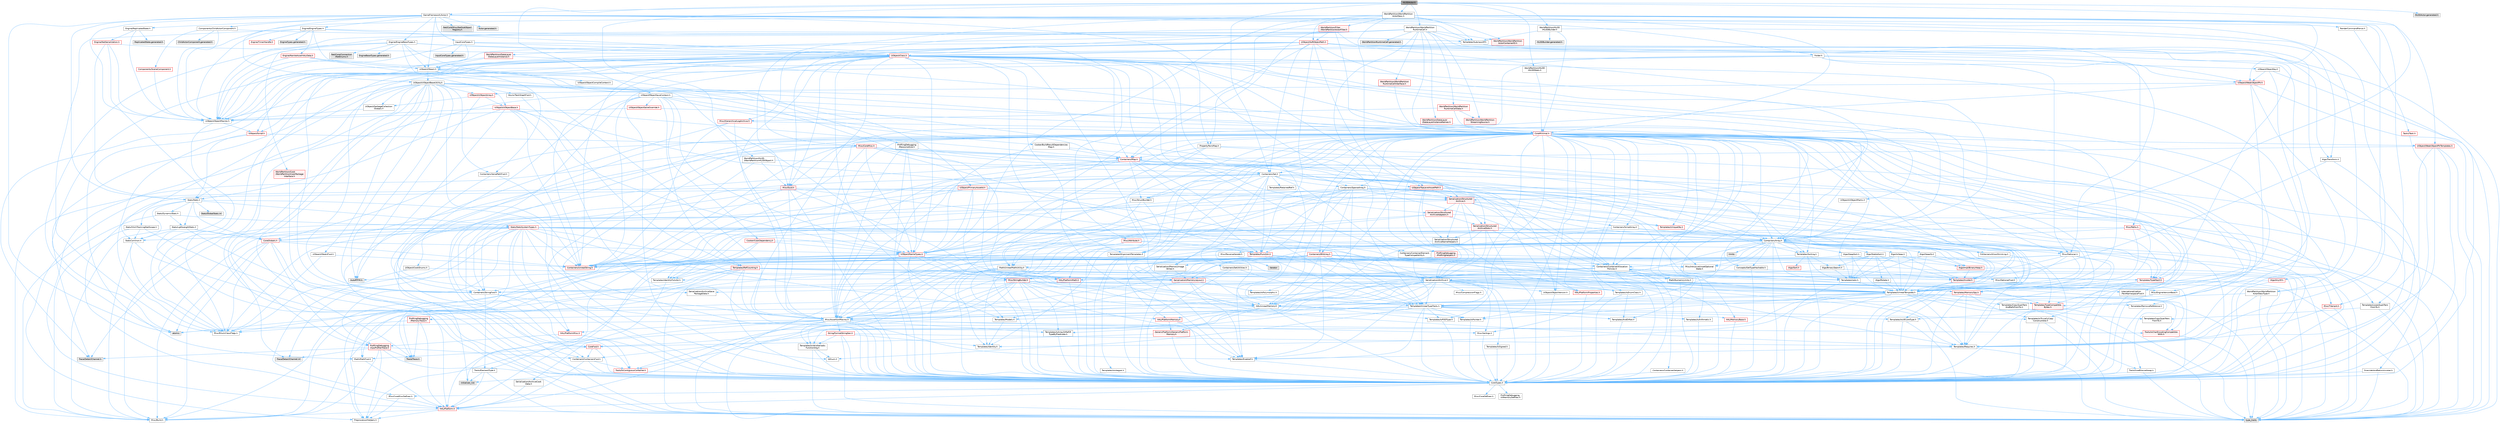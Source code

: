 digraph "HLODActor.h"
{
 // INTERACTIVE_SVG=YES
 // LATEX_PDF_SIZE
  bgcolor="transparent";
  edge [fontname=Helvetica,fontsize=10,labelfontname=Helvetica,labelfontsize=10];
  node [fontname=Helvetica,fontsize=10,shape=box,height=0.2,width=0.4];
  Node1 [id="Node000001",label="HLODActor.h",height=0.2,width=0.4,color="gray40", fillcolor="grey60", style="filled", fontcolor="black",tooltip=" "];
  Node1 -> Node2 [id="edge1_Node000001_Node000002",color="steelblue1",style="solid",tooltip=" "];
  Node2 [id="Node000002",label="GameFramework/Actor.h",height=0.2,width=0.4,color="grey40", fillcolor="white", style="filled",URL="$d0/d43/Actor_8h.html",tooltip=" "];
  Node2 -> Node3 [id="edge2_Node000002_Node000003",color="steelblue1",style="solid",tooltip=" "];
  Node3 [id="Node000003",label="Stats/Stats.h",height=0.2,width=0.4,color="grey40", fillcolor="white", style="filled",URL="$dc/d09/Stats_8h.html",tooltip=" "];
  Node3 -> Node4 [id="edge3_Node000003_Node000004",color="steelblue1",style="solid",tooltip=" "];
  Node4 [id="Node000004",label="CoreGlobals.h",height=0.2,width=0.4,color="red", fillcolor="#FFF0F0", style="filled",URL="$d5/d8c/CoreGlobals_8h.html",tooltip=" "];
  Node4 -> Node5 [id="edge4_Node000004_Node000005",color="steelblue1",style="solid",tooltip=" "];
  Node5 [id="Node000005",label="Containers/UnrealString.h",height=0.2,width=0.4,color="red", fillcolor="#FFF0F0", style="filled",URL="$d5/dba/UnrealString_8h.html",tooltip=" "];
  Node4 -> Node20 [id="edge5_Node000004_Node000020",color="steelblue1",style="solid",tooltip=" "];
  Node20 [id="Node000020",label="CoreTypes.h",height=0.2,width=0.4,color="grey40", fillcolor="white", style="filled",URL="$dc/dec/CoreTypes_8h.html",tooltip=" "];
  Node20 -> Node10 [id="edge6_Node000020_Node000010",color="steelblue1",style="solid",tooltip=" "];
  Node10 [id="Node000010",label="HAL/Platform.h",height=0.2,width=0.4,color="red", fillcolor="#FFF0F0", style="filled",URL="$d9/dd0/Platform_8h.html",tooltip=" "];
  Node10 -> Node11 [id="edge7_Node000010_Node000011",color="steelblue1",style="solid",tooltip=" "];
  Node11 [id="Node000011",label="Misc/Build.h",height=0.2,width=0.4,color="grey40", fillcolor="white", style="filled",URL="$d3/dbb/Build_8h.html",tooltip=" "];
  Node10 -> Node13 [id="edge8_Node000010_Node000013",color="steelblue1",style="solid",tooltip=" "];
  Node13 [id="Node000013",label="type_traits",height=0.2,width=0.4,color="grey60", fillcolor="#E0E0E0", style="filled",tooltip=" "];
  Node10 -> Node14 [id="edge9_Node000010_Node000014",color="steelblue1",style="solid",tooltip=" "];
  Node14 [id="Node000014",label="PreprocessorHelpers.h",height=0.2,width=0.4,color="grey40", fillcolor="white", style="filled",URL="$db/ddb/PreprocessorHelpers_8h.html",tooltip=" "];
  Node20 -> Node21 [id="edge10_Node000020_Node000021",color="steelblue1",style="solid",tooltip=" "];
  Node21 [id="Node000021",label="ProfilingDebugging\l/UMemoryDefines.h",height=0.2,width=0.4,color="grey40", fillcolor="white", style="filled",URL="$d2/da2/UMemoryDefines_8h.html",tooltip=" "];
  Node20 -> Node22 [id="edge11_Node000020_Node000022",color="steelblue1",style="solid",tooltip=" "];
  Node22 [id="Node000022",label="Misc/CoreMiscDefines.h",height=0.2,width=0.4,color="grey40", fillcolor="white", style="filled",URL="$da/d38/CoreMiscDefines_8h.html",tooltip=" "];
  Node22 -> Node10 [id="edge12_Node000022_Node000010",color="steelblue1",style="solid",tooltip=" "];
  Node22 -> Node14 [id="edge13_Node000022_Node000014",color="steelblue1",style="solid",tooltip=" "];
  Node20 -> Node23 [id="edge14_Node000020_Node000023",color="steelblue1",style="solid",tooltip=" "];
  Node23 [id="Node000023",label="Misc/CoreDefines.h",height=0.2,width=0.4,color="grey40", fillcolor="white", style="filled",URL="$d3/dd2/CoreDefines_8h.html",tooltip=" "];
  Node4 -> Node11 [id="edge15_Node000004_Node000011",color="steelblue1",style="solid",tooltip=" "];
  Node4 -> Node55 [id="edge16_Node000004_Node000055",color="steelblue1",style="solid",tooltip=" "];
  Node55 [id="Node000055",label="Misc/EnumClassFlags.h",height=0.2,width=0.4,color="grey40", fillcolor="white", style="filled",URL="$d8/de7/EnumClassFlags_8h.html",tooltip=" "];
  Node4 -> Node59 [id="edge17_Node000004_Node000059",color="steelblue1",style="solid",tooltip=" "];
  Node59 [id="Node000059",label="ProfilingDebugging\l/CpuProfilerTrace.h",height=0.2,width=0.4,color="red", fillcolor="#FFF0F0", style="filled",URL="$da/dcb/CpuProfilerTrace_8h.html",tooltip=" "];
  Node59 -> Node20 [id="edge18_Node000059_Node000020",color="steelblue1",style="solid",tooltip=" "];
  Node59 -> Node9 [id="edge19_Node000059_Node000009",color="steelblue1",style="solid",tooltip=" "];
  Node9 [id="Node000009",label="Containers/ContainersFwd.h",height=0.2,width=0.4,color="grey40", fillcolor="white", style="filled",URL="$d4/d0a/ContainersFwd_8h.html",tooltip=" "];
  Node9 -> Node10 [id="edge20_Node000009_Node000010",color="steelblue1",style="solid",tooltip=" "];
  Node9 -> Node20 [id="edge21_Node000009_Node000020",color="steelblue1",style="solid",tooltip=" "];
  Node9 -> Node24 [id="edge22_Node000009_Node000024",color="steelblue1",style="solid",tooltip=" "];
  Node24 [id="Node000024",label="Traits/IsContiguousContainer.h",height=0.2,width=0.4,color="red", fillcolor="#FFF0F0", style="filled",URL="$d5/d3c/IsContiguousContainer_8h.html",tooltip=" "];
  Node24 -> Node20 [id="edge23_Node000024_Node000020",color="steelblue1",style="solid",tooltip=" "];
  Node24 -> Node26 [id="edge24_Node000024_Node000026",color="steelblue1",style="solid",tooltip=" "];
  Node26 [id="Node000026",label="initializer_list",height=0.2,width=0.4,color="grey60", fillcolor="#E0E0E0", style="filled",tooltip=" "];
  Node59 -> Node14 [id="edge25_Node000059_Node000014",color="steelblue1",style="solid",tooltip=" "];
  Node59 -> Node11 [id="edge26_Node000059_Node000011",color="steelblue1",style="solid",tooltip=" "];
  Node59 -> Node64 [id="edge27_Node000059_Node000064",color="steelblue1",style="solid",tooltip=" "];
  Node64 [id="Node000064",label="Trace/Detail/Channel.h",height=0.2,width=0.4,color="grey60", fillcolor="#E0E0E0", style="filled",tooltip=" "];
  Node59 -> Node65 [id="edge28_Node000059_Node000065",color="steelblue1",style="solid",tooltip=" "];
  Node65 [id="Node000065",label="Trace/Detail/Channel.inl",height=0.2,width=0.4,color="grey60", fillcolor="#E0E0E0", style="filled",tooltip=" "];
  Node59 -> Node66 [id="edge29_Node000059_Node000066",color="steelblue1",style="solid",tooltip=" "];
  Node66 [id="Node000066",label="Trace/Trace.h",height=0.2,width=0.4,color="grey60", fillcolor="#E0E0E0", style="filled",tooltip=" "];
  Node4 -> Node33 [id="edge30_Node000004_Node000033",color="steelblue1",style="solid",tooltip=" "];
  Node33 [id="Node000033",label="UObject/NameTypes.h",height=0.2,width=0.4,color="red", fillcolor="#FFF0F0", style="filled",URL="$d6/d35/NameTypes_8h.html",tooltip=" "];
  Node33 -> Node20 [id="edge31_Node000033_Node000020",color="steelblue1",style="solid",tooltip=" "];
  Node33 -> Node34 [id="edge32_Node000033_Node000034",color="steelblue1",style="solid",tooltip=" "];
  Node34 [id="Node000034",label="Misc/AssertionMacros.h",height=0.2,width=0.4,color="grey40", fillcolor="white", style="filled",URL="$d0/dfa/AssertionMacros_8h.html",tooltip=" "];
  Node34 -> Node20 [id="edge33_Node000034_Node000020",color="steelblue1",style="solid",tooltip=" "];
  Node34 -> Node10 [id="edge34_Node000034_Node000010",color="steelblue1",style="solid",tooltip=" "];
  Node34 -> Node35 [id="edge35_Node000034_Node000035",color="steelblue1",style="solid",tooltip=" "];
  Node35 [id="Node000035",label="HAL/PlatformMisc.h",height=0.2,width=0.4,color="red", fillcolor="#FFF0F0", style="filled",URL="$d0/df5/PlatformMisc_8h.html",tooltip=" "];
  Node35 -> Node20 [id="edge36_Node000035_Node000020",color="steelblue1",style="solid",tooltip=" "];
  Node35 -> Node59 [id="edge37_Node000035_Node000059",color="steelblue1",style="solid",tooltip=" "];
  Node34 -> Node14 [id="edge38_Node000034_Node000014",color="steelblue1",style="solid",tooltip=" "];
  Node34 -> Node67 [id="edge39_Node000034_Node000067",color="steelblue1",style="solid",tooltip=" "];
  Node67 [id="Node000067",label="Templates/EnableIf.h",height=0.2,width=0.4,color="grey40", fillcolor="white", style="filled",URL="$d7/d60/EnableIf_8h.html",tooltip=" "];
  Node67 -> Node20 [id="edge40_Node000067_Node000020",color="steelblue1",style="solid",tooltip=" "];
  Node34 -> Node68 [id="edge41_Node000034_Node000068",color="steelblue1",style="solid",tooltip=" "];
  Node68 [id="Node000068",label="Templates/IsArrayOrRefOf\lTypeByPredicate.h",height=0.2,width=0.4,color="grey40", fillcolor="white", style="filled",URL="$d6/da1/IsArrayOrRefOfTypeByPredicate_8h.html",tooltip=" "];
  Node68 -> Node20 [id="edge42_Node000068_Node000020",color="steelblue1",style="solid",tooltip=" "];
  Node34 -> Node69 [id="edge43_Node000034_Node000069",color="steelblue1",style="solid",tooltip=" "];
  Node69 [id="Node000069",label="Templates/IsValidVariadic\lFunctionArg.h",height=0.2,width=0.4,color="grey40", fillcolor="white", style="filled",URL="$d0/dc8/IsValidVariadicFunctionArg_8h.html",tooltip=" "];
  Node69 -> Node20 [id="edge44_Node000069_Node000020",color="steelblue1",style="solid",tooltip=" "];
  Node69 -> Node70 [id="edge45_Node000069_Node000070",color="steelblue1",style="solid",tooltip=" "];
  Node70 [id="Node000070",label="IsEnum.h",height=0.2,width=0.4,color="grey40", fillcolor="white", style="filled",URL="$d4/de5/IsEnum_8h.html",tooltip=" "];
  Node69 -> Node13 [id="edge46_Node000069_Node000013",color="steelblue1",style="solid",tooltip=" "];
  Node34 -> Node71 [id="edge47_Node000034_Node000071",color="steelblue1",style="solid",tooltip=" "];
  Node71 [id="Node000071",label="Traits/IsCharEncodingCompatible\lWith.h",height=0.2,width=0.4,color="red", fillcolor="#FFF0F0", style="filled",URL="$df/dd1/IsCharEncodingCompatibleWith_8h.html",tooltip=" "];
  Node71 -> Node13 [id="edge48_Node000071_Node000013",color="steelblue1",style="solid",tooltip=" "];
  Node34 -> Node73 [id="edge49_Node000034_Node000073",color="steelblue1",style="solid",tooltip=" "];
  Node73 [id="Node000073",label="Misc/VarArgs.h",height=0.2,width=0.4,color="grey40", fillcolor="white", style="filled",URL="$d5/d6f/VarArgs_8h.html",tooltip=" "];
  Node73 -> Node20 [id="edge50_Node000073_Node000020",color="steelblue1",style="solid",tooltip=" "];
  Node34 -> Node74 [id="edge51_Node000034_Node000074",color="steelblue1",style="solid",tooltip=" "];
  Node74 [id="Node000074",label="String/FormatStringSan.h",height=0.2,width=0.4,color="red", fillcolor="#FFF0F0", style="filled",URL="$d3/d8b/FormatStringSan_8h.html",tooltip=" "];
  Node74 -> Node13 [id="edge52_Node000074_Node000013",color="steelblue1",style="solid",tooltip=" "];
  Node74 -> Node20 [id="edge53_Node000074_Node000020",color="steelblue1",style="solid",tooltip=" "];
  Node74 -> Node75 [id="edge54_Node000074_Node000075",color="steelblue1",style="solid",tooltip=" "];
  Node75 [id="Node000075",label="Templates/Requires.h",height=0.2,width=0.4,color="grey40", fillcolor="white", style="filled",URL="$dc/d96/Requires_8h.html",tooltip=" "];
  Node75 -> Node67 [id="edge55_Node000075_Node000067",color="steelblue1",style="solid",tooltip=" "];
  Node75 -> Node13 [id="edge56_Node000075_Node000013",color="steelblue1",style="solid",tooltip=" "];
  Node74 -> Node76 [id="edge57_Node000074_Node000076",color="steelblue1",style="solid",tooltip=" "];
  Node76 [id="Node000076",label="Templates/Identity.h",height=0.2,width=0.4,color="grey40", fillcolor="white", style="filled",URL="$d0/dd5/Identity_8h.html",tooltip=" "];
  Node74 -> Node69 [id="edge58_Node000074_Node000069",color="steelblue1",style="solid",tooltip=" "];
  Node74 -> Node9 [id="edge59_Node000074_Node000009",color="steelblue1",style="solid",tooltip=" "];
  Node34 -> Node80 [id="edge60_Node000034_Node000080",color="steelblue1",style="solid",tooltip=" "];
  Node80 [id="Node000080",label="atomic",height=0.2,width=0.4,color="grey60", fillcolor="#E0E0E0", style="filled",tooltip=" "];
  Node33 -> Node81 [id="edge61_Node000033_Node000081",color="steelblue1",style="solid",tooltip=" "];
  Node81 [id="Node000081",label="HAL/UnrealMemory.h",height=0.2,width=0.4,color="grey40", fillcolor="white", style="filled",URL="$d9/d96/UnrealMemory_8h.html",tooltip=" "];
  Node81 -> Node20 [id="edge62_Node000081_Node000020",color="steelblue1",style="solid",tooltip=" "];
  Node81 -> Node82 [id="edge63_Node000081_Node000082",color="steelblue1",style="solid",tooltip=" "];
  Node82 [id="Node000082",label="GenericPlatform/GenericPlatform\lMemory.h",height=0.2,width=0.4,color="red", fillcolor="#FFF0F0", style="filled",URL="$dd/d22/GenericPlatformMemory_8h.html",tooltip=" "];
  Node82 -> Node39 [id="edge64_Node000082_Node000039",color="steelblue1",style="solid",tooltip=" "];
  Node39 [id="Node000039",label="CoreFwd.h",height=0.2,width=0.4,color="red", fillcolor="#FFF0F0", style="filled",URL="$d1/d1e/CoreFwd_8h.html",tooltip=" "];
  Node39 -> Node20 [id="edge65_Node000039_Node000020",color="steelblue1",style="solid",tooltip=" "];
  Node39 -> Node9 [id="edge66_Node000039_Node000009",color="steelblue1",style="solid",tooltip=" "];
  Node39 -> Node40 [id="edge67_Node000039_Node000040",color="steelblue1",style="solid",tooltip=" "];
  Node40 [id="Node000040",label="Math/MathFwd.h",height=0.2,width=0.4,color="grey40", fillcolor="white", style="filled",URL="$d2/d10/MathFwd_8h.html",tooltip=" "];
  Node40 -> Node10 [id="edge68_Node000040_Node000010",color="steelblue1",style="solid",tooltip=" "];
  Node82 -> Node20 [id="edge69_Node000082_Node000020",color="steelblue1",style="solid",tooltip=" "];
  Node81 -> Node85 [id="edge70_Node000081_Node000085",color="steelblue1",style="solid",tooltip=" "];
  Node85 [id="Node000085",label="HAL/MemoryBase.h",height=0.2,width=0.4,color="red", fillcolor="#FFF0F0", style="filled",URL="$d6/d9f/MemoryBase_8h.html",tooltip=" "];
  Node85 -> Node20 [id="edge71_Node000085_Node000020",color="steelblue1",style="solid",tooltip=" "];
  Node81 -> Node97 [id="edge72_Node000081_Node000097",color="steelblue1",style="solid",tooltip=" "];
  Node97 [id="Node000097",label="HAL/PlatformMemory.h",height=0.2,width=0.4,color="red", fillcolor="#FFF0F0", style="filled",URL="$de/d68/PlatformMemory_8h.html",tooltip=" "];
  Node97 -> Node20 [id="edge73_Node000097_Node000020",color="steelblue1",style="solid",tooltip=" "];
  Node97 -> Node82 [id="edge74_Node000097_Node000082",color="steelblue1",style="solid",tooltip=" "];
  Node81 -> Node99 [id="edge75_Node000081_Node000099",color="steelblue1",style="solid",tooltip=" "];
  Node99 [id="Node000099",label="ProfilingDebugging\l/MemoryTrace.h",height=0.2,width=0.4,color="red", fillcolor="#FFF0F0", style="filled",URL="$da/dd7/MemoryTrace_8h.html",tooltip=" "];
  Node99 -> Node10 [id="edge76_Node000099_Node000010",color="steelblue1",style="solid",tooltip=" "];
  Node99 -> Node55 [id="edge77_Node000099_Node000055",color="steelblue1",style="solid",tooltip=" "];
  Node99 -> Node66 [id="edge78_Node000099_Node000066",color="steelblue1",style="solid",tooltip=" "];
  Node81 -> Node100 [id="edge79_Node000081_Node000100",color="steelblue1",style="solid",tooltip=" "];
  Node100 [id="Node000100",label="Templates/IsPointer.h",height=0.2,width=0.4,color="grey40", fillcolor="white", style="filled",URL="$d7/d05/IsPointer_8h.html",tooltip=" "];
  Node100 -> Node20 [id="edge80_Node000100_Node000020",color="steelblue1",style="solid",tooltip=" "];
  Node33 -> Node101 [id="edge81_Node000033_Node000101",color="steelblue1",style="solid",tooltip=" "];
  Node101 [id="Node000101",label="Templates/UnrealTypeTraits.h",height=0.2,width=0.4,color="grey40", fillcolor="white", style="filled",URL="$d2/d2d/UnrealTypeTraits_8h.html",tooltip=" "];
  Node101 -> Node20 [id="edge82_Node000101_Node000020",color="steelblue1",style="solid",tooltip=" "];
  Node101 -> Node100 [id="edge83_Node000101_Node000100",color="steelblue1",style="solid",tooltip=" "];
  Node101 -> Node34 [id="edge84_Node000101_Node000034",color="steelblue1",style="solid",tooltip=" "];
  Node101 -> Node93 [id="edge85_Node000101_Node000093",color="steelblue1",style="solid",tooltip=" "];
  Node93 [id="Node000093",label="Templates/AndOrNot.h",height=0.2,width=0.4,color="grey40", fillcolor="white", style="filled",URL="$db/d0a/AndOrNot_8h.html",tooltip=" "];
  Node93 -> Node20 [id="edge86_Node000093_Node000020",color="steelblue1",style="solid",tooltip=" "];
  Node101 -> Node67 [id="edge87_Node000101_Node000067",color="steelblue1",style="solid",tooltip=" "];
  Node101 -> Node102 [id="edge88_Node000101_Node000102",color="steelblue1",style="solid",tooltip=" "];
  Node102 [id="Node000102",label="Templates/IsArithmetic.h",height=0.2,width=0.4,color="grey40", fillcolor="white", style="filled",URL="$d2/d5d/IsArithmetic_8h.html",tooltip=" "];
  Node102 -> Node20 [id="edge89_Node000102_Node000020",color="steelblue1",style="solid",tooltip=" "];
  Node101 -> Node70 [id="edge90_Node000101_Node000070",color="steelblue1",style="solid",tooltip=" "];
  Node101 -> Node103 [id="edge91_Node000101_Node000103",color="steelblue1",style="solid",tooltip=" "];
  Node103 [id="Node000103",label="Templates/Models.h",height=0.2,width=0.4,color="grey40", fillcolor="white", style="filled",URL="$d3/d0c/Models_8h.html",tooltip=" "];
  Node103 -> Node76 [id="edge92_Node000103_Node000076",color="steelblue1",style="solid",tooltip=" "];
  Node101 -> Node104 [id="edge93_Node000101_Node000104",color="steelblue1",style="solid",tooltip=" "];
  Node104 [id="Node000104",label="Templates/IsPODType.h",height=0.2,width=0.4,color="grey40", fillcolor="white", style="filled",URL="$d7/db1/IsPODType_8h.html",tooltip=" "];
  Node104 -> Node20 [id="edge94_Node000104_Node000020",color="steelblue1",style="solid",tooltip=" "];
  Node101 -> Node105 [id="edge95_Node000101_Node000105",color="steelblue1",style="solid",tooltip=" "];
  Node105 [id="Node000105",label="Templates/IsUECoreType.h",height=0.2,width=0.4,color="grey40", fillcolor="white", style="filled",URL="$d1/db8/IsUECoreType_8h.html",tooltip=" "];
  Node105 -> Node20 [id="edge96_Node000105_Node000020",color="steelblue1",style="solid",tooltip=" "];
  Node105 -> Node13 [id="edge97_Node000105_Node000013",color="steelblue1",style="solid",tooltip=" "];
  Node101 -> Node94 [id="edge98_Node000101_Node000094",color="steelblue1",style="solid",tooltip=" "];
  Node94 [id="Node000094",label="Templates/IsTriviallyCopy\lConstructible.h",height=0.2,width=0.4,color="grey40", fillcolor="white", style="filled",URL="$d3/d78/IsTriviallyCopyConstructible_8h.html",tooltip=" "];
  Node94 -> Node20 [id="edge99_Node000094_Node000020",color="steelblue1",style="solid",tooltip=" "];
  Node94 -> Node13 [id="edge100_Node000094_Node000013",color="steelblue1",style="solid",tooltip=" "];
  Node33 -> Node106 [id="edge101_Node000033_Node000106",color="steelblue1",style="solid",tooltip=" "];
  Node106 [id="Node000106",label="Templates/UnrealTemplate.h",height=0.2,width=0.4,color="grey40", fillcolor="white", style="filled",URL="$d4/d24/UnrealTemplate_8h.html",tooltip=" "];
  Node106 -> Node20 [id="edge102_Node000106_Node000020",color="steelblue1",style="solid",tooltip=" "];
  Node106 -> Node100 [id="edge103_Node000106_Node000100",color="steelblue1",style="solid",tooltip=" "];
  Node106 -> Node81 [id="edge104_Node000106_Node000081",color="steelblue1",style="solid",tooltip=" "];
  Node106 -> Node107 [id="edge105_Node000106_Node000107",color="steelblue1",style="solid",tooltip=" "];
  Node107 [id="Node000107",label="Templates/CopyQualifiers\lAndRefsFromTo.h",height=0.2,width=0.4,color="grey40", fillcolor="white", style="filled",URL="$d3/db3/CopyQualifiersAndRefsFromTo_8h.html",tooltip=" "];
  Node107 -> Node108 [id="edge106_Node000107_Node000108",color="steelblue1",style="solid",tooltip=" "];
  Node108 [id="Node000108",label="Templates/CopyQualifiers\lFromTo.h",height=0.2,width=0.4,color="grey40", fillcolor="white", style="filled",URL="$d5/db4/CopyQualifiersFromTo_8h.html",tooltip=" "];
  Node106 -> Node101 [id="edge107_Node000106_Node000101",color="steelblue1",style="solid",tooltip=" "];
  Node106 -> Node109 [id="edge108_Node000106_Node000109",color="steelblue1",style="solid",tooltip=" "];
  Node109 [id="Node000109",label="Templates/RemoveReference.h",height=0.2,width=0.4,color="grey40", fillcolor="white", style="filled",URL="$da/dbe/RemoveReference_8h.html",tooltip=" "];
  Node109 -> Node20 [id="edge109_Node000109_Node000020",color="steelblue1",style="solid",tooltip=" "];
  Node106 -> Node75 [id="edge110_Node000106_Node000075",color="steelblue1",style="solid",tooltip=" "];
  Node106 -> Node110 [id="edge111_Node000106_Node000110",color="steelblue1",style="solid",tooltip=" "];
  Node110 [id="Node000110",label="Templates/TypeCompatible\lBytes.h",height=0.2,width=0.4,color="red", fillcolor="#FFF0F0", style="filled",URL="$df/d0a/TypeCompatibleBytes_8h.html",tooltip=" "];
  Node110 -> Node20 [id="edge112_Node000110_Node000020",color="steelblue1",style="solid",tooltip=" "];
  Node110 -> Node13 [id="edge113_Node000110_Node000013",color="steelblue1",style="solid",tooltip=" "];
  Node106 -> Node76 [id="edge114_Node000106_Node000076",color="steelblue1",style="solid",tooltip=" "];
  Node106 -> Node24 [id="edge115_Node000106_Node000024",color="steelblue1",style="solid",tooltip=" "];
  Node106 -> Node111 [id="edge116_Node000106_Node000111",color="steelblue1",style="solid",tooltip=" "];
  Node111 [id="Node000111",label="Traits/UseBitwiseSwap.h",height=0.2,width=0.4,color="grey40", fillcolor="white", style="filled",URL="$db/df3/UseBitwiseSwap_8h.html",tooltip=" "];
  Node111 -> Node20 [id="edge117_Node000111_Node000020",color="steelblue1",style="solid",tooltip=" "];
  Node111 -> Node13 [id="edge118_Node000111_Node000013",color="steelblue1",style="solid",tooltip=" "];
  Node106 -> Node13 [id="edge119_Node000106_Node000013",color="steelblue1",style="solid",tooltip=" "];
  Node33 -> Node5 [id="edge120_Node000033_Node000005",color="steelblue1",style="solid",tooltip=" "];
  Node33 -> Node37 [id="edge121_Node000033_Node000037",color="steelblue1",style="solid",tooltip=" "];
  Node37 [id="Node000037",label="Containers/StringFwd.h",height=0.2,width=0.4,color="grey40", fillcolor="white", style="filled",URL="$df/d37/StringFwd_8h.html",tooltip=" "];
  Node37 -> Node20 [id="edge122_Node000037_Node000020",color="steelblue1",style="solid",tooltip=" "];
  Node37 -> Node38 [id="edge123_Node000037_Node000038",color="steelblue1",style="solid",tooltip=" "];
  Node38 [id="Node000038",label="Traits/ElementType.h",height=0.2,width=0.4,color="grey40", fillcolor="white", style="filled",URL="$d5/d4f/ElementType_8h.html",tooltip=" "];
  Node38 -> Node10 [id="edge124_Node000038_Node000010",color="steelblue1",style="solid",tooltip=" "];
  Node38 -> Node26 [id="edge125_Node000038_Node000026",color="steelblue1",style="solid",tooltip=" "];
  Node38 -> Node13 [id="edge126_Node000038_Node000013",color="steelblue1",style="solid",tooltip=" "];
  Node37 -> Node24 [id="edge127_Node000037_Node000024",color="steelblue1",style="solid",tooltip=" "];
  Node33 -> Node146 [id="edge128_Node000033_Node000146",color="steelblue1",style="solid",tooltip=" "];
  Node146 [id="Node000146",label="Serialization/MemoryLayout.h",height=0.2,width=0.4,color="red", fillcolor="#FFF0F0", style="filled",URL="$d7/d66/MemoryLayout_8h.html",tooltip=" "];
  Node146 -> Node37 [id="edge129_Node000146_Node000037",color="steelblue1",style="solid",tooltip=" "];
  Node146 -> Node81 [id="edge130_Node000146_Node000081",color="steelblue1",style="solid",tooltip=" "];
  Node146 -> Node67 [id="edge131_Node000146_Node000067",color="steelblue1",style="solid",tooltip=" "];
  Node146 -> Node126 [id="edge132_Node000146_Node000126",color="steelblue1",style="solid",tooltip=" "];
  Node126 [id="Node000126",label="Templates/IsPolymorphic.h",height=0.2,width=0.4,color="grey40", fillcolor="white", style="filled",URL="$dc/d20/IsPolymorphic_8h.html",tooltip=" "];
  Node146 -> Node103 [id="edge133_Node000146_Node000103",color="steelblue1",style="solid",tooltip=" "];
  Node146 -> Node106 [id="edge134_Node000146_Node000106",color="steelblue1",style="solid",tooltip=" "];
  Node33 -> Node129 [id="edge135_Node000033_Node000129",color="steelblue1",style="solid",tooltip=" "];
  Node129 [id="Node000129",label="Misc/IntrusiveUnsetOptional\lState.h",height=0.2,width=0.4,color="grey40", fillcolor="white", style="filled",URL="$d2/d0a/IntrusiveUnsetOptionalState_8h.html",tooltip=" "];
  Node129 -> Node130 [id="edge136_Node000129_Node000130",color="steelblue1",style="solid",tooltip=" "];
  Node130 [id="Node000130",label="Misc/OptionalFwd.h",height=0.2,width=0.4,color="grey40", fillcolor="white", style="filled",URL="$dc/d50/OptionalFwd_8h.html",tooltip=" "];
  Node33 -> Node182 [id="edge137_Node000033_Node000182",color="steelblue1",style="solid",tooltip=" "];
  Node182 [id="Node000182",label="Misc/StringBuilder.h",height=0.2,width=0.4,color="red", fillcolor="#FFF0F0", style="filled",URL="$d4/d52/StringBuilder_8h.html",tooltip=" "];
  Node182 -> Node37 [id="edge138_Node000182_Node000037",color="steelblue1",style="solid",tooltip=" "];
  Node182 -> Node20 [id="edge139_Node000182_Node000020",color="steelblue1",style="solid",tooltip=" "];
  Node182 -> Node81 [id="edge140_Node000182_Node000081",color="steelblue1",style="solid",tooltip=" "];
  Node182 -> Node34 [id="edge141_Node000182_Node000034",color="steelblue1",style="solid",tooltip=" "];
  Node182 -> Node67 [id="edge142_Node000182_Node000067",color="steelblue1",style="solid",tooltip=" "];
  Node182 -> Node68 [id="edge143_Node000182_Node000068",color="steelblue1",style="solid",tooltip=" "];
  Node182 -> Node69 [id="edge144_Node000182_Node000069",color="steelblue1",style="solid",tooltip=" "];
  Node182 -> Node75 [id="edge145_Node000182_Node000075",color="steelblue1",style="solid",tooltip=" "];
  Node182 -> Node106 [id="edge146_Node000182_Node000106",color="steelblue1",style="solid",tooltip=" "];
  Node182 -> Node101 [id="edge147_Node000182_Node000101",color="steelblue1",style="solid",tooltip=" "];
  Node182 -> Node71 [id="edge148_Node000182_Node000071",color="steelblue1",style="solid",tooltip=" "];
  Node182 -> Node24 [id="edge149_Node000182_Node000024",color="steelblue1",style="solid",tooltip=" "];
  Node182 -> Node13 [id="edge150_Node000182_Node000013",color="steelblue1",style="solid",tooltip=" "];
  Node33 -> Node66 [id="edge151_Node000033_Node000066",color="steelblue1",style="solid",tooltip=" "];
  Node4 -> Node80 [id="edge152_Node000004_Node000080",color="steelblue1",style="solid",tooltip=" "];
  Node3 -> Node20 [id="edge153_Node000003_Node000020",color="steelblue1",style="solid",tooltip=" "];
  Node3 -> Node190 [id="edge154_Node000003_Node000190",color="steelblue1",style="solid",tooltip=" "];
  Node190 [id="Node000190",label="StatsCommon.h",height=0.2,width=0.4,color="grey40", fillcolor="white", style="filled",URL="$df/d16/StatsCommon_8h.html",tooltip=" "];
  Node190 -> Node20 [id="edge155_Node000190_Node000020",color="steelblue1",style="solid",tooltip=" "];
  Node190 -> Node11 [id="edge156_Node000190_Node000011",color="steelblue1",style="solid",tooltip=" "];
  Node190 -> Node55 [id="edge157_Node000190_Node000055",color="steelblue1",style="solid",tooltip=" "];
  Node3 -> Node191 [id="edge158_Node000003_Node000191",color="steelblue1",style="solid",tooltip=" "];
  Node191 [id="Node000191",label="Stats/DynamicStats.h",height=0.2,width=0.4,color="grey40", fillcolor="white", style="filled",URL="$dc/d24/DynamicStats_8h.html",tooltip=" "];
  Node191 -> Node11 [id="edge159_Node000191_Node000011",color="steelblue1",style="solid",tooltip=" "];
  Node191 -> Node192 [id="edge160_Node000191_Node000192",color="steelblue1",style="solid",tooltip=" "];
  Node192 [id="Node000192",label="Stats/LightweightStats.h",height=0.2,width=0.4,color="grey40", fillcolor="white", style="filled",URL="$d5/d66/LightweightStats_8h.html",tooltip=" "];
  Node192 -> Node20 [id="edge161_Node000192_Node000020",color="steelblue1",style="solid",tooltip=" "];
  Node192 -> Node4 [id="edge162_Node000192_Node000004",color="steelblue1",style="solid",tooltip=" "];
  Node192 -> Node11 [id="edge163_Node000192_Node000011",color="steelblue1",style="solid",tooltip=" "];
  Node192 -> Node190 [id="edge164_Node000192_Node000190",color="steelblue1",style="solid",tooltip=" "];
  Node191 -> Node193 [id="edge165_Node000191_Node000193",color="steelblue1",style="solid",tooltip=" "];
  Node193 [id="Node000193",label="Stats/StatsSystemTypes.h",height=0.2,width=0.4,color="red", fillcolor="#FFF0F0", style="filled",URL="$d1/d5a/StatsSystemTypes_8h.html",tooltip=" "];
  Node193 -> Node11 [id="edge166_Node000193_Node000011",color="steelblue1",style="solid",tooltip=" "];
  Node193 -> Node22 [id="edge167_Node000193_Node000022",color="steelblue1",style="solid",tooltip=" "];
  Node193 -> Node128 [id="edge168_Node000193_Node000128",color="steelblue1",style="solid",tooltip=" "];
  Node128 [id="Node000128",label="Containers/Array.h",height=0.2,width=0.4,color="grey40", fillcolor="white", style="filled",URL="$df/dd0/Array_8h.html",tooltip=" "];
  Node128 -> Node20 [id="edge169_Node000128_Node000020",color="steelblue1",style="solid",tooltip=" "];
  Node128 -> Node34 [id="edge170_Node000128_Node000034",color="steelblue1",style="solid",tooltip=" "];
  Node128 -> Node129 [id="edge171_Node000128_Node000129",color="steelblue1",style="solid",tooltip=" "];
  Node128 -> Node131 [id="edge172_Node000128_Node000131",color="steelblue1",style="solid",tooltip=" "];
  Node131 [id="Node000131",label="Misc/ReverseIterate.h",height=0.2,width=0.4,color="grey40", fillcolor="white", style="filled",URL="$db/de3/ReverseIterate_8h.html",tooltip=" "];
  Node131 -> Node10 [id="edge173_Node000131_Node000010",color="steelblue1",style="solid",tooltip=" "];
  Node131 -> Node132 [id="edge174_Node000131_Node000132",color="steelblue1",style="solid",tooltip=" "];
  Node132 [id="Node000132",label="iterator",height=0.2,width=0.4,color="grey60", fillcolor="#E0E0E0", style="filled",tooltip=" "];
  Node128 -> Node81 [id="edge175_Node000128_Node000081",color="steelblue1",style="solid",tooltip=" "];
  Node128 -> Node101 [id="edge176_Node000128_Node000101",color="steelblue1",style="solid",tooltip=" "];
  Node128 -> Node106 [id="edge177_Node000128_Node000106",color="steelblue1",style="solid",tooltip=" "];
  Node128 -> Node133 [id="edge178_Node000128_Node000133",color="steelblue1",style="solid",tooltip=" "];
  Node133 [id="Node000133",label="Containers/AllowShrinking.h",height=0.2,width=0.4,color="grey40", fillcolor="white", style="filled",URL="$d7/d1a/AllowShrinking_8h.html",tooltip=" "];
  Node133 -> Node20 [id="edge179_Node000133_Node000020",color="steelblue1",style="solid",tooltip=" "];
  Node128 -> Node116 [id="edge180_Node000128_Node000116",color="steelblue1",style="solid",tooltip=" "];
  Node116 [id="Node000116",label="Containers/ContainerAllocation\lPolicies.h",height=0.2,width=0.4,color="grey40", fillcolor="white", style="filled",URL="$d7/dff/ContainerAllocationPolicies_8h.html",tooltip=" "];
  Node116 -> Node20 [id="edge181_Node000116_Node000020",color="steelblue1",style="solid",tooltip=" "];
  Node116 -> Node117 [id="edge182_Node000116_Node000117",color="steelblue1",style="solid",tooltip=" "];
  Node117 [id="Node000117",label="Containers/ContainerHelpers.h",height=0.2,width=0.4,color="grey40", fillcolor="white", style="filled",URL="$d7/d33/ContainerHelpers_8h.html",tooltip=" "];
  Node117 -> Node20 [id="edge183_Node000117_Node000020",color="steelblue1",style="solid",tooltip=" "];
  Node116 -> Node116 [id="edge184_Node000116_Node000116",color="steelblue1",style="solid",tooltip=" "];
  Node116 -> Node118 [id="edge185_Node000116_Node000118",color="steelblue1",style="solid",tooltip=" "];
  Node118 [id="Node000118",label="HAL/PlatformMath.h",height=0.2,width=0.4,color="red", fillcolor="#FFF0F0", style="filled",URL="$dc/d53/PlatformMath_8h.html",tooltip=" "];
  Node118 -> Node20 [id="edge186_Node000118_Node000020",color="steelblue1",style="solid",tooltip=" "];
  Node116 -> Node81 [id="edge187_Node000116_Node000081",color="steelblue1",style="solid",tooltip=" "];
  Node116 -> Node53 [id="edge188_Node000116_Node000053",color="steelblue1",style="solid",tooltip=" "];
  Node53 [id="Node000053",label="Math/NumericLimits.h",height=0.2,width=0.4,color="grey40", fillcolor="white", style="filled",URL="$df/d1b/NumericLimits_8h.html",tooltip=" "];
  Node53 -> Node20 [id="edge189_Node000053_Node000020",color="steelblue1",style="solid",tooltip=" "];
  Node116 -> Node34 [id="edge190_Node000116_Node000034",color="steelblue1",style="solid",tooltip=" "];
  Node116 -> Node126 [id="edge191_Node000116_Node000126",color="steelblue1",style="solid",tooltip=" "];
  Node116 -> Node127 [id="edge192_Node000116_Node000127",color="steelblue1",style="solid",tooltip=" "];
  Node127 [id="Node000127",label="Templates/MemoryOps.h",height=0.2,width=0.4,color="red", fillcolor="#FFF0F0", style="filled",URL="$db/dea/MemoryOps_8h.html",tooltip=" "];
  Node127 -> Node20 [id="edge193_Node000127_Node000020",color="steelblue1",style="solid",tooltip=" "];
  Node127 -> Node81 [id="edge194_Node000127_Node000081",color="steelblue1",style="solid",tooltip=" "];
  Node127 -> Node94 [id="edge195_Node000127_Node000094",color="steelblue1",style="solid",tooltip=" "];
  Node127 -> Node75 [id="edge196_Node000127_Node000075",color="steelblue1",style="solid",tooltip=" "];
  Node127 -> Node101 [id="edge197_Node000127_Node000101",color="steelblue1",style="solid",tooltip=" "];
  Node127 -> Node111 [id="edge198_Node000127_Node000111",color="steelblue1",style="solid",tooltip=" "];
  Node127 -> Node13 [id="edge199_Node000127_Node000013",color="steelblue1",style="solid",tooltip=" "];
  Node116 -> Node110 [id="edge200_Node000116_Node000110",color="steelblue1",style="solid",tooltip=" "];
  Node116 -> Node13 [id="edge201_Node000116_Node000013",color="steelblue1",style="solid",tooltip=" "];
  Node128 -> Node134 [id="edge202_Node000128_Node000134",color="steelblue1",style="solid",tooltip=" "];
  Node134 [id="Node000134",label="Containers/ContainerElement\lTypeCompatibility.h",height=0.2,width=0.4,color="grey40", fillcolor="white", style="filled",URL="$df/ddf/ContainerElementTypeCompatibility_8h.html",tooltip=" "];
  Node134 -> Node20 [id="edge203_Node000134_Node000020",color="steelblue1",style="solid",tooltip=" "];
  Node134 -> Node101 [id="edge204_Node000134_Node000101",color="steelblue1",style="solid",tooltip=" "];
  Node128 -> Node135 [id="edge205_Node000128_Node000135",color="steelblue1",style="solid",tooltip=" "];
  Node135 [id="Node000135",label="Serialization/Archive.h",height=0.2,width=0.4,color="grey40", fillcolor="white", style="filled",URL="$d7/d3b/Archive_8h.html",tooltip=" "];
  Node135 -> Node39 [id="edge206_Node000135_Node000039",color="steelblue1",style="solid",tooltip=" "];
  Node135 -> Node20 [id="edge207_Node000135_Node000020",color="steelblue1",style="solid",tooltip=" "];
  Node135 -> Node136 [id="edge208_Node000135_Node000136",color="steelblue1",style="solid",tooltip=" "];
  Node136 [id="Node000136",label="HAL/PlatformProperties.h",height=0.2,width=0.4,color="red", fillcolor="#FFF0F0", style="filled",URL="$d9/db0/PlatformProperties_8h.html",tooltip=" "];
  Node136 -> Node20 [id="edge209_Node000136_Node000020",color="steelblue1",style="solid",tooltip=" "];
  Node135 -> Node139 [id="edge210_Node000135_Node000139",color="steelblue1",style="solid",tooltip=" "];
  Node139 [id="Node000139",label="Internationalization\l/TextNamespaceFwd.h",height=0.2,width=0.4,color="grey40", fillcolor="white", style="filled",URL="$d8/d97/TextNamespaceFwd_8h.html",tooltip=" "];
  Node139 -> Node20 [id="edge211_Node000139_Node000020",color="steelblue1",style="solid",tooltip=" "];
  Node135 -> Node40 [id="edge212_Node000135_Node000040",color="steelblue1",style="solid",tooltip=" "];
  Node135 -> Node34 [id="edge213_Node000135_Node000034",color="steelblue1",style="solid",tooltip=" "];
  Node135 -> Node11 [id="edge214_Node000135_Node000011",color="steelblue1",style="solid",tooltip=" "];
  Node135 -> Node54 [id="edge215_Node000135_Node000054",color="steelblue1",style="solid",tooltip=" "];
  Node54 [id="Node000054",label="Misc/CompressionFlags.h",height=0.2,width=0.4,color="grey40", fillcolor="white", style="filled",URL="$d9/d76/CompressionFlags_8h.html",tooltip=" "];
  Node135 -> Node140 [id="edge216_Node000135_Node000140",color="steelblue1",style="solid",tooltip=" "];
  Node140 [id="Node000140",label="Misc/EngineVersionBase.h",height=0.2,width=0.4,color="grey40", fillcolor="white", style="filled",URL="$d5/d2b/EngineVersionBase_8h.html",tooltip=" "];
  Node140 -> Node20 [id="edge217_Node000140_Node000020",color="steelblue1",style="solid",tooltip=" "];
  Node135 -> Node73 [id="edge218_Node000135_Node000073",color="steelblue1",style="solid",tooltip=" "];
  Node135 -> Node141 [id="edge219_Node000135_Node000141",color="steelblue1",style="solid",tooltip=" "];
  Node141 [id="Node000141",label="Serialization/ArchiveCook\lData.h",height=0.2,width=0.4,color="grey40", fillcolor="white", style="filled",URL="$dc/db6/ArchiveCookData_8h.html",tooltip=" "];
  Node141 -> Node10 [id="edge220_Node000141_Node000010",color="steelblue1",style="solid",tooltip=" "];
  Node135 -> Node142 [id="edge221_Node000135_Node000142",color="steelblue1",style="solid",tooltip=" "];
  Node142 [id="Node000142",label="Serialization/ArchiveSave\lPackageData.h",height=0.2,width=0.4,color="grey40", fillcolor="white", style="filled",URL="$d1/d37/ArchiveSavePackageData_8h.html",tooltip=" "];
  Node135 -> Node67 [id="edge222_Node000135_Node000067",color="steelblue1",style="solid",tooltip=" "];
  Node135 -> Node68 [id="edge223_Node000135_Node000068",color="steelblue1",style="solid",tooltip=" "];
  Node135 -> Node143 [id="edge224_Node000135_Node000143",color="steelblue1",style="solid",tooltip=" "];
  Node143 [id="Node000143",label="Templates/IsEnumClass.h",height=0.2,width=0.4,color="grey40", fillcolor="white", style="filled",URL="$d7/d15/IsEnumClass_8h.html",tooltip=" "];
  Node143 -> Node20 [id="edge225_Node000143_Node000020",color="steelblue1",style="solid",tooltip=" "];
  Node143 -> Node93 [id="edge226_Node000143_Node000093",color="steelblue1",style="solid",tooltip=" "];
  Node135 -> Node123 [id="edge227_Node000135_Node000123",color="steelblue1",style="solid",tooltip=" "];
  Node123 [id="Node000123",label="Templates/IsSigned.h",height=0.2,width=0.4,color="grey40", fillcolor="white", style="filled",URL="$d8/dd8/IsSigned_8h.html",tooltip=" "];
  Node123 -> Node20 [id="edge228_Node000123_Node000020",color="steelblue1",style="solid",tooltip=" "];
  Node135 -> Node69 [id="edge229_Node000135_Node000069",color="steelblue1",style="solid",tooltip=" "];
  Node135 -> Node106 [id="edge230_Node000135_Node000106",color="steelblue1",style="solid",tooltip=" "];
  Node135 -> Node71 [id="edge231_Node000135_Node000071",color="steelblue1",style="solid",tooltip=" "];
  Node135 -> Node144 [id="edge232_Node000135_Node000144",color="steelblue1",style="solid",tooltip=" "];
  Node144 [id="Node000144",label="UObject/ObjectVersion.h",height=0.2,width=0.4,color="grey40", fillcolor="white", style="filled",URL="$da/d63/ObjectVersion_8h.html",tooltip=" "];
  Node144 -> Node20 [id="edge233_Node000144_Node000020",color="steelblue1",style="solid",tooltip=" "];
  Node128 -> Node145 [id="edge234_Node000128_Node000145",color="steelblue1",style="solid",tooltip=" "];
  Node145 [id="Node000145",label="Serialization/MemoryImage\lWriter.h",height=0.2,width=0.4,color="grey40", fillcolor="white", style="filled",URL="$d0/d08/MemoryImageWriter_8h.html",tooltip=" "];
  Node145 -> Node20 [id="edge235_Node000145_Node000020",color="steelblue1",style="solid",tooltip=" "];
  Node145 -> Node146 [id="edge236_Node000145_Node000146",color="steelblue1",style="solid",tooltip=" "];
  Node128 -> Node159 [id="edge237_Node000128_Node000159",color="steelblue1",style="solid",tooltip=" "];
  Node159 [id="Node000159",label="Algo/Heapify.h",height=0.2,width=0.4,color="grey40", fillcolor="white", style="filled",URL="$d0/d2a/Heapify_8h.html",tooltip=" "];
  Node159 -> Node160 [id="edge238_Node000159_Node000160",color="steelblue1",style="solid",tooltip=" "];
  Node160 [id="Node000160",label="Algo/Impl/BinaryHeap.h",height=0.2,width=0.4,color="red", fillcolor="#FFF0F0", style="filled",URL="$d7/da3/Algo_2Impl_2BinaryHeap_8h.html",tooltip=" "];
  Node160 -> Node161 [id="edge239_Node000160_Node000161",color="steelblue1",style="solid",tooltip=" "];
  Node161 [id="Node000161",label="Templates/Invoke.h",height=0.2,width=0.4,color="red", fillcolor="#FFF0F0", style="filled",URL="$d7/deb/Invoke_8h.html",tooltip=" "];
  Node161 -> Node20 [id="edge240_Node000161_Node000020",color="steelblue1",style="solid",tooltip=" "];
  Node161 -> Node106 [id="edge241_Node000161_Node000106",color="steelblue1",style="solid",tooltip=" "];
  Node161 -> Node13 [id="edge242_Node000161_Node000013",color="steelblue1",style="solid",tooltip=" "];
  Node160 -> Node13 [id="edge243_Node000160_Node000013",color="steelblue1",style="solid",tooltip=" "];
  Node159 -> Node165 [id="edge244_Node000159_Node000165",color="steelblue1",style="solid",tooltip=" "];
  Node165 [id="Node000165",label="Templates/IdentityFunctor.h",height=0.2,width=0.4,color="grey40", fillcolor="white", style="filled",URL="$d7/d2e/IdentityFunctor_8h.html",tooltip=" "];
  Node165 -> Node10 [id="edge245_Node000165_Node000010",color="steelblue1",style="solid",tooltip=" "];
  Node159 -> Node161 [id="edge246_Node000159_Node000161",color="steelblue1",style="solid",tooltip=" "];
  Node159 -> Node166 [id="edge247_Node000159_Node000166",color="steelblue1",style="solid",tooltip=" "];
  Node166 [id="Node000166",label="Templates/Less.h",height=0.2,width=0.4,color="grey40", fillcolor="white", style="filled",URL="$de/dc8/Less_8h.html",tooltip=" "];
  Node166 -> Node20 [id="edge248_Node000166_Node000020",color="steelblue1",style="solid",tooltip=" "];
  Node166 -> Node106 [id="edge249_Node000166_Node000106",color="steelblue1",style="solid",tooltip=" "];
  Node159 -> Node106 [id="edge250_Node000159_Node000106",color="steelblue1",style="solid",tooltip=" "];
  Node128 -> Node167 [id="edge251_Node000128_Node000167",color="steelblue1",style="solid",tooltip=" "];
  Node167 [id="Node000167",label="Algo/HeapSort.h",height=0.2,width=0.4,color="grey40", fillcolor="white", style="filled",URL="$d3/d92/HeapSort_8h.html",tooltip=" "];
  Node167 -> Node160 [id="edge252_Node000167_Node000160",color="steelblue1",style="solid",tooltip=" "];
  Node167 -> Node165 [id="edge253_Node000167_Node000165",color="steelblue1",style="solid",tooltip=" "];
  Node167 -> Node166 [id="edge254_Node000167_Node000166",color="steelblue1",style="solid",tooltip=" "];
  Node167 -> Node106 [id="edge255_Node000167_Node000106",color="steelblue1",style="solid",tooltip=" "];
  Node128 -> Node168 [id="edge256_Node000128_Node000168",color="steelblue1",style="solid",tooltip=" "];
  Node168 [id="Node000168",label="Algo/IsHeap.h",height=0.2,width=0.4,color="grey40", fillcolor="white", style="filled",URL="$de/d32/IsHeap_8h.html",tooltip=" "];
  Node168 -> Node160 [id="edge257_Node000168_Node000160",color="steelblue1",style="solid",tooltip=" "];
  Node168 -> Node165 [id="edge258_Node000168_Node000165",color="steelblue1",style="solid",tooltip=" "];
  Node168 -> Node161 [id="edge259_Node000168_Node000161",color="steelblue1",style="solid",tooltip=" "];
  Node168 -> Node166 [id="edge260_Node000168_Node000166",color="steelblue1",style="solid",tooltip=" "];
  Node168 -> Node106 [id="edge261_Node000168_Node000106",color="steelblue1",style="solid",tooltip=" "];
  Node128 -> Node160 [id="edge262_Node000128_Node000160",color="steelblue1",style="solid",tooltip=" "];
  Node128 -> Node169 [id="edge263_Node000128_Node000169",color="steelblue1",style="solid",tooltip=" "];
  Node169 [id="Node000169",label="Algo/StableSort.h",height=0.2,width=0.4,color="grey40", fillcolor="white", style="filled",URL="$d7/d3c/StableSort_8h.html",tooltip=" "];
  Node169 -> Node170 [id="edge264_Node000169_Node000170",color="steelblue1",style="solid",tooltip=" "];
  Node170 [id="Node000170",label="Algo/BinarySearch.h",height=0.2,width=0.4,color="grey40", fillcolor="white", style="filled",URL="$db/db4/BinarySearch_8h.html",tooltip=" "];
  Node170 -> Node165 [id="edge265_Node000170_Node000165",color="steelblue1",style="solid",tooltip=" "];
  Node170 -> Node161 [id="edge266_Node000170_Node000161",color="steelblue1",style="solid",tooltip=" "];
  Node170 -> Node166 [id="edge267_Node000170_Node000166",color="steelblue1",style="solid",tooltip=" "];
  Node169 -> Node171 [id="edge268_Node000169_Node000171",color="steelblue1",style="solid",tooltip=" "];
  Node171 [id="Node000171",label="Algo/Rotate.h",height=0.2,width=0.4,color="grey40", fillcolor="white", style="filled",URL="$dd/da7/Rotate_8h.html",tooltip=" "];
  Node171 -> Node106 [id="edge269_Node000171_Node000106",color="steelblue1",style="solid",tooltip=" "];
  Node169 -> Node165 [id="edge270_Node000169_Node000165",color="steelblue1",style="solid",tooltip=" "];
  Node169 -> Node161 [id="edge271_Node000169_Node000161",color="steelblue1",style="solid",tooltip=" "];
  Node169 -> Node166 [id="edge272_Node000169_Node000166",color="steelblue1",style="solid",tooltip=" "];
  Node169 -> Node106 [id="edge273_Node000169_Node000106",color="steelblue1",style="solid",tooltip=" "];
  Node128 -> Node172 [id="edge274_Node000128_Node000172",color="steelblue1",style="solid",tooltip=" "];
  Node172 [id="Node000172",label="Concepts/GetTypeHashable.h",height=0.2,width=0.4,color="grey40", fillcolor="white", style="filled",URL="$d3/da2/GetTypeHashable_8h.html",tooltip=" "];
  Node172 -> Node20 [id="edge275_Node000172_Node000020",color="steelblue1",style="solid",tooltip=" "];
  Node172 -> Node150 [id="edge276_Node000172_Node000150",color="steelblue1",style="solid",tooltip=" "];
  Node150 [id="Node000150",label="Templates/TypeHash.h",height=0.2,width=0.4,color="red", fillcolor="#FFF0F0", style="filled",URL="$d1/d62/TypeHash_8h.html",tooltip=" "];
  Node150 -> Node20 [id="edge277_Node000150_Node000020",color="steelblue1",style="solid",tooltip=" "];
  Node150 -> Node75 [id="edge278_Node000150_Node000075",color="steelblue1",style="solid",tooltip=" "];
  Node150 -> Node13 [id="edge279_Node000150_Node000013",color="steelblue1",style="solid",tooltip=" "];
  Node128 -> Node165 [id="edge280_Node000128_Node000165",color="steelblue1",style="solid",tooltip=" "];
  Node128 -> Node161 [id="edge281_Node000128_Node000161",color="steelblue1",style="solid",tooltip=" "];
  Node128 -> Node166 [id="edge282_Node000128_Node000166",color="steelblue1",style="solid",tooltip=" "];
  Node128 -> Node173 [id="edge283_Node000128_Node000173",color="steelblue1",style="solid",tooltip=" "];
  Node173 [id="Node000173",label="Templates/LosesQualifiers\lFromTo.h",height=0.2,width=0.4,color="grey40", fillcolor="white", style="filled",URL="$d2/db3/LosesQualifiersFromTo_8h.html",tooltip=" "];
  Node173 -> Node108 [id="edge284_Node000173_Node000108",color="steelblue1",style="solid",tooltip=" "];
  Node173 -> Node13 [id="edge285_Node000173_Node000013",color="steelblue1",style="solid",tooltip=" "];
  Node128 -> Node75 [id="edge286_Node000128_Node000075",color="steelblue1",style="solid",tooltip=" "];
  Node128 -> Node174 [id="edge287_Node000128_Node000174",color="steelblue1",style="solid",tooltip=" "];
  Node174 [id="Node000174",label="Templates/Sorting.h",height=0.2,width=0.4,color="grey40", fillcolor="white", style="filled",URL="$d3/d9e/Sorting_8h.html",tooltip=" "];
  Node174 -> Node20 [id="edge288_Node000174_Node000020",color="steelblue1",style="solid",tooltip=" "];
  Node174 -> Node170 [id="edge289_Node000174_Node000170",color="steelblue1",style="solid",tooltip=" "];
  Node174 -> Node175 [id="edge290_Node000174_Node000175",color="steelblue1",style="solid",tooltip=" "];
  Node175 [id="Node000175",label="Algo/Sort.h",height=0.2,width=0.4,color="red", fillcolor="#FFF0F0", style="filled",URL="$d1/d87/Sort_8h.html",tooltip=" "];
  Node174 -> Node118 [id="edge291_Node000174_Node000118",color="steelblue1",style="solid",tooltip=" "];
  Node174 -> Node166 [id="edge292_Node000174_Node000166",color="steelblue1",style="solid",tooltip=" "];
  Node128 -> Node178 [id="edge293_Node000128_Node000178",color="steelblue1",style="solid",tooltip=" "];
  Node178 [id="Node000178",label="Templates/AlignmentTemplates.h",height=0.2,width=0.4,color="grey40", fillcolor="white", style="filled",URL="$dd/d32/AlignmentTemplates_8h.html",tooltip=" "];
  Node178 -> Node20 [id="edge294_Node000178_Node000020",color="steelblue1",style="solid",tooltip=" "];
  Node178 -> Node91 [id="edge295_Node000178_Node000091",color="steelblue1",style="solid",tooltip=" "];
  Node91 [id="Node000091",label="Templates/IsIntegral.h",height=0.2,width=0.4,color="grey40", fillcolor="white", style="filled",URL="$da/d64/IsIntegral_8h.html",tooltip=" "];
  Node91 -> Node20 [id="edge296_Node000091_Node000020",color="steelblue1",style="solid",tooltip=" "];
  Node178 -> Node100 [id="edge297_Node000178_Node000100",color="steelblue1",style="solid",tooltip=" "];
  Node128 -> Node38 [id="edge298_Node000128_Node000038",color="steelblue1",style="solid",tooltip=" "];
  Node128 -> Node124 [id="edge299_Node000128_Node000124",color="steelblue1",style="solid",tooltip=" "];
  Node124 [id="Node000124",label="limits",height=0.2,width=0.4,color="grey60", fillcolor="#E0E0E0", style="filled",tooltip=" "];
  Node128 -> Node13 [id="edge300_Node000128_Node000013",color="steelblue1",style="solid",tooltip=" "];
  Node193 -> Node116 [id="edge301_Node000193_Node000116",color="steelblue1",style="solid",tooltip=" "];
  Node193 -> Node5 [id="edge302_Node000193_Node000005",color="steelblue1",style="solid",tooltip=" "];
  Node193 -> Node4 [id="edge303_Node000193_Node000004",color="steelblue1",style="solid",tooltip=" "];
  Node193 -> Node20 [id="edge304_Node000193_Node000020",color="steelblue1",style="solid",tooltip=" "];
  Node193 -> Node97 [id="edge305_Node000193_Node000097",color="steelblue1",style="solid",tooltip=" "];
  Node193 -> Node35 [id="edge306_Node000193_Node000035",color="steelblue1",style="solid",tooltip=" "];
  Node193 -> Node81 [id="edge307_Node000193_Node000081",color="steelblue1",style="solid",tooltip=" "];
  Node193 -> Node53 [id="edge308_Node000193_Node000053",color="steelblue1",style="solid",tooltip=" "];
  Node193 -> Node34 [id="edge309_Node000193_Node000034",color="steelblue1",style="solid",tooltip=" "];
  Node193 -> Node55 [id="edge310_Node000193_Node000055",color="steelblue1",style="solid",tooltip=" "];
  Node193 -> Node59 [id="edge311_Node000193_Node000059",color="steelblue1",style="solid",tooltip=" "];
  Node193 -> Node190 [id="edge312_Node000193_Node000190",color="steelblue1",style="solid",tooltip=" "];
  Node193 -> Node110 [id="edge313_Node000193_Node000110",color="steelblue1",style="solid",tooltip=" "];
  Node193 -> Node106 [id="edge314_Node000193_Node000106",color="steelblue1",style="solid",tooltip=" "];
  Node193 -> Node64 [id="edge315_Node000193_Node000064",color="steelblue1",style="solid",tooltip=" "];
  Node193 -> Node65 [id="edge316_Node000193_Node000065",color="steelblue1",style="solid",tooltip=" "];
  Node193 -> Node66 [id="edge317_Node000193_Node000066",color="steelblue1",style="solid",tooltip=" "];
  Node193 -> Node33 [id="edge318_Node000193_Node000033",color="steelblue1",style="solid",tooltip=" "];
  Node3 -> Node267 [id="edge319_Node000003_Node000267",color="steelblue1",style="solid",tooltip=" "];
  Node267 [id="Node000267",label="Stats/HitchTrackingStatScope.h",height=0.2,width=0.4,color="grey40", fillcolor="white", style="filled",URL="$d2/d93/HitchTrackingStatScope_8h.html",tooltip=" "];
  Node267 -> Node20 [id="edge320_Node000267_Node000020",color="steelblue1",style="solid",tooltip=" "];
  Node267 -> Node11 [id="edge321_Node000267_Node000011",color="steelblue1",style="solid",tooltip=" "];
  Node267 -> Node190 [id="edge322_Node000267_Node000190",color="steelblue1",style="solid",tooltip=" "];
  Node3 -> Node192 [id="edge323_Node000003_Node000192",color="steelblue1",style="solid",tooltip=" "];
  Node3 -> Node193 [id="edge324_Node000003_Node000193",color="steelblue1",style="solid",tooltip=" "];
  Node3 -> Node268 [id="edge325_Node000003_Node000268",color="steelblue1",style="solid",tooltip=" "];
  Node268 [id="Node000268",label="Stats/GlobalStats.inl",height=0.2,width=0.4,color="grey60", fillcolor="#E0E0E0", style="filled",tooltip=" "];
  Node2 -> Node269 [id="edge326_Node000002_Node000269",color="steelblue1",style="solid",tooltip=" "];
  Node269 [id="Node000269",label="UObject/ObjectMacros.h",height=0.2,width=0.4,color="grey40", fillcolor="white", style="filled",URL="$d8/d8d/ObjectMacros_8h.html",tooltip=" "];
  Node269 -> Node55 [id="edge327_Node000269_Node000055",color="steelblue1",style="solid",tooltip=" "];
  Node269 -> Node270 [id="edge328_Node000269_Node000270",color="steelblue1",style="solid",tooltip=" "];
  Node270 [id="Node000270",label="UObject/Script.h",height=0.2,width=0.4,color="red", fillcolor="#FFF0F0", style="filled",URL="$de/dc6/Script_8h.html",tooltip=" "];
  Node270 -> Node3 [id="edge329_Node000270_Node000003",color="steelblue1",style="solid",tooltip=" "];
  Node270 -> Node55 [id="edge330_Node000270_Node000055",color="steelblue1",style="solid",tooltip=" "];
  Node270 -> Node273 [id="edge331_Node000270_Node000273",color="steelblue1",style="solid",tooltip=" "];
  Node273 [id="Node000273",label="Misc/CoreMisc.h",height=0.2,width=0.4,color="red", fillcolor="#FFF0F0", style="filled",URL="$d8/d97/CoreMisc_8h.html",tooltip=" "];
  Node273 -> Node128 [id="edge332_Node000273_Node000128",color="steelblue1",style="solid",tooltip=" "];
  Node273 -> Node116 [id="edge333_Node000273_Node000116",color="steelblue1",style="solid",tooltip=" "];
  Node273 -> Node205 [id="edge334_Node000273_Node000205",color="steelblue1",style="solid",tooltip=" "];
  Node205 [id="Node000205",label="Containers/Map.h",height=0.2,width=0.4,color="red", fillcolor="#FFF0F0", style="filled",URL="$df/d79/Map_8h.html",tooltip=" "];
  Node205 -> Node20 [id="edge335_Node000205_Node000020",color="steelblue1",style="solid",tooltip=" "];
  Node205 -> Node134 [id="edge336_Node000205_Node000134",color="steelblue1",style="solid",tooltip=" "];
  Node205 -> Node207 [id="edge337_Node000205_Node000207",color="steelblue1",style="solid",tooltip=" "];
  Node207 [id="Node000207",label="Containers/Set.h",height=0.2,width=0.4,color="grey40", fillcolor="white", style="filled",URL="$d4/d45/Set_8h.html",tooltip=" "];
  Node207 -> Node116 [id="edge338_Node000207_Node000116",color="steelblue1",style="solid",tooltip=" "];
  Node207 -> Node134 [id="edge339_Node000207_Node000134",color="steelblue1",style="solid",tooltip=" "];
  Node207 -> Node208 [id="edge340_Node000207_Node000208",color="steelblue1",style="solid",tooltip=" "];
  Node208 [id="Node000208",label="Containers/SetUtilities.h",height=0.2,width=0.4,color="grey40", fillcolor="white", style="filled",URL="$dc/de5/SetUtilities_8h.html",tooltip=" "];
  Node208 -> Node20 [id="edge341_Node000208_Node000020",color="steelblue1",style="solid",tooltip=" "];
  Node208 -> Node146 [id="edge342_Node000208_Node000146",color="steelblue1",style="solid",tooltip=" "];
  Node208 -> Node127 [id="edge343_Node000208_Node000127",color="steelblue1",style="solid",tooltip=" "];
  Node208 -> Node101 [id="edge344_Node000208_Node000101",color="steelblue1",style="solid",tooltip=" "];
  Node207 -> Node209 [id="edge345_Node000207_Node000209",color="steelblue1",style="solid",tooltip=" "];
  Node209 [id="Node000209",label="Containers/SparseArray.h",height=0.2,width=0.4,color="grey40", fillcolor="white", style="filled",URL="$d5/dbf/SparseArray_8h.html",tooltip=" "];
  Node209 -> Node20 [id="edge346_Node000209_Node000020",color="steelblue1",style="solid",tooltip=" "];
  Node209 -> Node34 [id="edge347_Node000209_Node000034",color="steelblue1",style="solid",tooltip=" "];
  Node209 -> Node81 [id="edge348_Node000209_Node000081",color="steelblue1",style="solid",tooltip=" "];
  Node209 -> Node101 [id="edge349_Node000209_Node000101",color="steelblue1",style="solid",tooltip=" "];
  Node209 -> Node106 [id="edge350_Node000209_Node000106",color="steelblue1",style="solid",tooltip=" "];
  Node209 -> Node116 [id="edge351_Node000209_Node000116",color="steelblue1",style="solid",tooltip=" "];
  Node209 -> Node166 [id="edge352_Node000209_Node000166",color="steelblue1",style="solid",tooltip=" "];
  Node209 -> Node128 [id="edge353_Node000209_Node000128",color="steelblue1",style="solid",tooltip=" "];
  Node209 -> Node177 [id="edge354_Node000209_Node000177",color="steelblue1",style="solid",tooltip=" "];
  Node177 [id="Node000177",label="Math/UnrealMathUtility.h",height=0.2,width=0.4,color="grey40", fillcolor="white", style="filled",URL="$db/db8/UnrealMathUtility_8h.html",tooltip=" "];
  Node177 -> Node20 [id="edge355_Node000177_Node000020",color="steelblue1",style="solid",tooltip=" "];
  Node177 -> Node34 [id="edge356_Node000177_Node000034",color="steelblue1",style="solid",tooltip=" "];
  Node177 -> Node118 [id="edge357_Node000177_Node000118",color="steelblue1",style="solid",tooltip=" "];
  Node177 -> Node40 [id="edge358_Node000177_Node000040",color="steelblue1",style="solid",tooltip=" "];
  Node177 -> Node76 [id="edge359_Node000177_Node000076",color="steelblue1",style="solid",tooltip=" "];
  Node177 -> Node75 [id="edge360_Node000177_Node000075",color="steelblue1",style="solid",tooltip=" "];
  Node209 -> Node210 [id="edge361_Node000209_Node000210",color="steelblue1",style="solid",tooltip=" "];
  Node210 [id="Node000210",label="Containers/ScriptArray.h",height=0.2,width=0.4,color="grey40", fillcolor="white", style="filled",URL="$dc/daf/ScriptArray_8h.html",tooltip=" "];
  Node210 -> Node20 [id="edge362_Node000210_Node000020",color="steelblue1",style="solid",tooltip=" "];
  Node210 -> Node34 [id="edge363_Node000210_Node000034",color="steelblue1",style="solid",tooltip=" "];
  Node210 -> Node81 [id="edge364_Node000210_Node000081",color="steelblue1",style="solid",tooltip=" "];
  Node210 -> Node133 [id="edge365_Node000210_Node000133",color="steelblue1",style="solid",tooltip=" "];
  Node210 -> Node116 [id="edge366_Node000210_Node000116",color="steelblue1",style="solid",tooltip=" "];
  Node210 -> Node128 [id="edge367_Node000210_Node000128",color="steelblue1",style="solid",tooltip=" "];
  Node210 -> Node26 [id="edge368_Node000210_Node000026",color="steelblue1",style="solid",tooltip=" "];
  Node209 -> Node211 [id="edge369_Node000209_Node000211",color="steelblue1",style="solid",tooltip=" "];
  Node211 [id="Node000211",label="Containers/BitArray.h",height=0.2,width=0.4,color="red", fillcolor="#FFF0F0", style="filled",URL="$d1/de4/BitArray_8h.html",tooltip=" "];
  Node211 -> Node116 [id="edge370_Node000211_Node000116",color="steelblue1",style="solid",tooltip=" "];
  Node211 -> Node20 [id="edge371_Node000211_Node000020",color="steelblue1",style="solid",tooltip=" "];
  Node211 -> Node81 [id="edge372_Node000211_Node000081",color="steelblue1",style="solid",tooltip=" "];
  Node211 -> Node177 [id="edge373_Node000211_Node000177",color="steelblue1",style="solid",tooltip=" "];
  Node211 -> Node34 [id="edge374_Node000211_Node000034",color="steelblue1",style="solid",tooltip=" "];
  Node211 -> Node55 [id="edge375_Node000211_Node000055",color="steelblue1",style="solid",tooltip=" "];
  Node211 -> Node135 [id="edge376_Node000211_Node000135",color="steelblue1",style="solid",tooltip=" "];
  Node211 -> Node145 [id="edge377_Node000211_Node000145",color="steelblue1",style="solid",tooltip=" "];
  Node211 -> Node146 [id="edge378_Node000211_Node000146",color="steelblue1",style="solid",tooltip=" "];
  Node211 -> Node67 [id="edge379_Node000211_Node000067",color="steelblue1",style="solid",tooltip=" "];
  Node211 -> Node161 [id="edge380_Node000211_Node000161",color="steelblue1",style="solid",tooltip=" "];
  Node211 -> Node106 [id="edge381_Node000211_Node000106",color="steelblue1",style="solid",tooltip=" "];
  Node211 -> Node101 [id="edge382_Node000211_Node000101",color="steelblue1",style="solid",tooltip=" "];
  Node209 -> Node212 [id="edge383_Node000209_Node000212",color="steelblue1",style="solid",tooltip=" "];
  Node212 [id="Node000212",label="Serialization/Structured\lArchive.h",height=0.2,width=0.4,color="red", fillcolor="#FFF0F0", style="filled",URL="$d9/d1e/StructuredArchive_8h.html",tooltip=" "];
  Node212 -> Node128 [id="edge384_Node000212_Node000128",color="steelblue1",style="solid",tooltip=" "];
  Node212 -> Node116 [id="edge385_Node000212_Node000116",color="steelblue1",style="solid",tooltip=" "];
  Node212 -> Node20 [id="edge386_Node000212_Node000020",color="steelblue1",style="solid",tooltip=" "];
  Node212 -> Node11 [id="edge387_Node000212_Node000011",color="steelblue1",style="solid",tooltip=" "];
  Node212 -> Node135 [id="edge388_Node000212_Node000135",color="steelblue1",style="solid",tooltip=" "];
  Node212 -> Node216 [id="edge389_Node000212_Node000216",color="steelblue1",style="solid",tooltip=" "];
  Node216 [id="Node000216",label="Serialization/Structured\lArchiveAdapters.h",height=0.2,width=0.4,color="red", fillcolor="#FFF0F0", style="filled",URL="$d3/de1/StructuredArchiveAdapters_8h.html",tooltip=" "];
  Node216 -> Node20 [id="edge390_Node000216_Node000020",color="steelblue1",style="solid",tooltip=" "];
  Node216 -> Node103 [id="edge391_Node000216_Node000103",color="steelblue1",style="solid",tooltip=" "];
  Node216 -> Node219 [id="edge392_Node000216_Node000219",color="steelblue1",style="solid",tooltip=" "];
  Node219 [id="Node000219",label="Serialization/Structured\lArchiveSlots.h",height=0.2,width=0.4,color="red", fillcolor="#FFF0F0", style="filled",URL="$d2/d87/StructuredArchiveSlots_8h.html",tooltip=" "];
  Node219 -> Node128 [id="edge393_Node000219_Node000128",color="steelblue1",style="solid",tooltip=" "];
  Node219 -> Node20 [id="edge394_Node000219_Node000020",color="steelblue1",style="solid",tooltip=" "];
  Node219 -> Node11 [id="edge395_Node000219_Node000011",color="steelblue1",style="solid",tooltip=" "];
  Node219 -> Node220 [id="edge396_Node000219_Node000220",color="steelblue1",style="solid",tooltip=" "];
  Node220 [id="Node000220",label="Misc/Optional.h",height=0.2,width=0.4,color="grey40", fillcolor="white", style="filled",URL="$d2/dae/Optional_8h.html",tooltip=" "];
  Node220 -> Node20 [id="edge397_Node000220_Node000020",color="steelblue1",style="solid",tooltip=" "];
  Node220 -> Node34 [id="edge398_Node000220_Node000034",color="steelblue1",style="solid",tooltip=" "];
  Node220 -> Node129 [id="edge399_Node000220_Node000129",color="steelblue1",style="solid",tooltip=" "];
  Node220 -> Node130 [id="edge400_Node000220_Node000130",color="steelblue1",style="solid",tooltip=" "];
  Node220 -> Node127 [id="edge401_Node000220_Node000127",color="steelblue1",style="solid",tooltip=" "];
  Node220 -> Node106 [id="edge402_Node000220_Node000106",color="steelblue1",style="solid",tooltip=" "];
  Node220 -> Node135 [id="edge403_Node000220_Node000135",color="steelblue1",style="solid",tooltip=" "];
  Node219 -> Node135 [id="edge404_Node000219_Node000135",color="steelblue1",style="solid",tooltip=" "];
  Node219 -> Node215 [id="edge405_Node000219_Node000215",color="steelblue1",style="solid",tooltip=" "];
  Node215 [id="Node000215",label="Serialization/Structured\lArchiveNameHelpers.h",height=0.2,width=0.4,color="grey40", fillcolor="white", style="filled",URL="$d0/d7b/StructuredArchiveNameHelpers_8h.html",tooltip=" "];
  Node215 -> Node20 [id="edge406_Node000215_Node000020",color="steelblue1",style="solid",tooltip=" "];
  Node215 -> Node76 [id="edge407_Node000215_Node000076",color="steelblue1",style="solid",tooltip=" "];
  Node219 -> Node67 [id="edge408_Node000219_Node000067",color="steelblue1",style="solid",tooltip=" "];
  Node219 -> Node143 [id="edge409_Node000219_Node000143",color="steelblue1",style="solid",tooltip=" "];
  Node216 -> Node223 [id="edge410_Node000216_Node000223",color="steelblue1",style="solid",tooltip=" "];
  Node223 [id="Node000223",label="Templates/UniqueObj.h",height=0.2,width=0.4,color="red", fillcolor="#FFF0F0", style="filled",URL="$da/d95/UniqueObj_8h.html",tooltip=" "];
  Node223 -> Node20 [id="edge411_Node000223_Node000020",color="steelblue1",style="solid",tooltip=" "];
  Node212 -> Node215 [id="edge412_Node000212_Node000215",color="steelblue1",style="solid",tooltip=" "];
  Node212 -> Node219 [id="edge413_Node000212_Node000219",color="steelblue1",style="solid",tooltip=" "];
  Node212 -> Node223 [id="edge414_Node000212_Node000223",color="steelblue1",style="solid",tooltip=" "];
  Node209 -> Node145 [id="edge415_Node000209_Node000145",color="steelblue1",style="solid",tooltip=" "];
  Node209 -> Node5 [id="edge416_Node000209_Node000005",color="steelblue1",style="solid",tooltip=" "];
  Node209 -> Node129 [id="edge417_Node000209_Node000129",color="steelblue1",style="solid",tooltip=" "];
  Node207 -> Node9 [id="edge418_Node000207_Node000009",color="steelblue1",style="solid",tooltip=" "];
  Node207 -> Node177 [id="edge419_Node000207_Node000177",color="steelblue1",style="solid",tooltip=" "];
  Node207 -> Node34 [id="edge420_Node000207_Node000034",color="steelblue1",style="solid",tooltip=" "];
  Node207 -> Node227 [id="edge421_Node000207_Node000227",color="steelblue1",style="solid",tooltip=" "];
  Node227 [id="Node000227",label="Misc/StructBuilder.h",height=0.2,width=0.4,color="grey40", fillcolor="white", style="filled",URL="$d9/db3/StructBuilder_8h.html",tooltip=" "];
  Node227 -> Node20 [id="edge422_Node000227_Node000020",color="steelblue1",style="solid",tooltip=" "];
  Node227 -> Node177 [id="edge423_Node000227_Node000177",color="steelblue1",style="solid",tooltip=" "];
  Node227 -> Node178 [id="edge424_Node000227_Node000178",color="steelblue1",style="solid",tooltip=" "];
  Node207 -> Node145 [id="edge425_Node000207_Node000145",color="steelblue1",style="solid",tooltip=" "];
  Node207 -> Node212 [id="edge426_Node000207_Node000212",color="steelblue1",style="solid",tooltip=" "];
  Node207 -> Node200 [id="edge427_Node000207_Node000200",color="steelblue1",style="solid",tooltip=" "];
  Node200 [id="Node000200",label="Templates/Function.h",height=0.2,width=0.4,color="red", fillcolor="#FFF0F0", style="filled",URL="$df/df5/Function_8h.html",tooltip=" "];
  Node200 -> Node20 [id="edge428_Node000200_Node000020",color="steelblue1",style="solid",tooltip=" "];
  Node200 -> Node34 [id="edge429_Node000200_Node000034",color="steelblue1",style="solid",tooltip=" "];
  Node200 -> Node129 [id="edge430_Node000200_Node000129",color="steelblue1",style="solid",tooltip=" "];
  Node200 -> Node81 [id="edge431_Node000200_Node000081",color="steelblue1",style="solid",tooltip=" "];
  Node200 -> Node101 [id="edge432_Node000200_Node000101",color="steelblue1",style="solid",tooltip=" "];
  Node200 -> Node161 [id="edge433_Node000200_Node000161",color="steelblue1",style="solid",tooltip=" "];
  Node200 -> Node106 [id="edge434_Node000200_Node000106",color="steelblue1",style="solid",tooltip=" "];
  Node200 -> Node75 [id="edge435_Node000200_Node000075",color="steelblue1",style="solid",tooltip=" "];
  Node200 -> Node177 [id="edge436_Node000200_Node000177",color="steelblue1",style="solid",tooltip=" "];
  Node200 -> Node13 [id="edge437_Node000200_Node000013",color="steelblue1",style="solid",tooltip=" "];
  Node207 -> Node228 [id="edge438_Node000207_Node000228",color="steelblue1",style="solid",tooltip=" "];
  Node228 [id="Node000228",label="Templates/RetainedRef.h",height=0.2,width=0.4,color="grey40", fillcolor="white", style="filled",URL="$d1/dac/RetainedRef_8h.html",tooltip=" "];
  Node207 -> Node174 [id="edge439_Node000207_Node000174",color="steelblue1",style="solid",tooltip=" "];
  Node207 -> Node150 [id="edge440_Node000207_Node000150",color="steelblue1",style="solid",tooltip=" "];
  Node207 -> Node106 [id="edge441_Node000207_Node000106",color="steelblue1",style="solid",tooltip=" "];
  Node207 -> Node26 [id="edge442_Node000207_Node000026",color="steelblue1",style="solid",tooltip=" "];
  Node207 -> Node13 [id="edge443_Node000207_Node000013",color="steelblue1",style="solid",tooltip=" "];
  Node205 -> Node5 [id="edge444_Node000205_Node000005",color="steelblue1",style="solid",tooltip=" "];
  Node205 -> Node34 [id="edge445_Node000205_Node000034",color="steelblue1",style="solid",tooltip=" "];
  Node205 -> Node227 [id="edge446_Node000205_Node000227",color="steelblue1",style="solid",tooltip=" "];
  Node205 -> Node200 [id="edge447_Node000205_Node000200",color="steelblue1",style="solid",tooltip=" "];
  Node205 -> Node174 [id="edge448_Node000205_Node000174",color="steelblue1",style="solid",tooltip=" "];
  Node205 -> Node106 [id="edge449_Node000205_Node000106",color="steelblue1",style="solid",tooltip=" "];
  Node205 -> Node101 [id="edge450_Node000205_Node000101",color="steelblue1",style="solid",tooltip=" "];
  Node205 -> Node13 [id="edge451_Node000205_Node000013",color="steelblue1",style="solid",tooltip=" "];
  Node273 -> Node5 [id="edge452_Node000273_Node000005",color="steelblue1",style="solid",tooltip=" "];
  Node273 -> Node4 [id="edge453_Node000273_Node000004",color="steelblue1",style="solid",tooltip=" "];
  Node273 -> Node20 [id="edge454_Node000273_Node000020",color="steelblue1",style="solid",tooltip=" "];
  Node273 -> Node136 [id="edge455_Node000273_Node000136",color="steelblue1",style="solid",tooltip=" "];
  Node273 -> Node11 [id="edge456_Node000273_Node000011",color="steelblue1",style="solid",tooltip=" "];
  Node273 -> Node200 [id="edge457_Node000273_Node000200",color="steelblue1",style="solid",tooltip=" "];
  Node273 -> Node33 [id="edge458_Node000273_Node000033",color="steelblue1",style="solid",tooltip=" "];
  Node2 -> Node277 [id="edge459_Node000002_Node000277",color="steelblue1",style="solid",tooltip=" "];
  Node277 [id="Node000277",label="UObject/UObjectBaseUtility.h",height=0.2,width=0.4,color="grey40", fillcolor="white", style="filled",URL="$d2/df9/UObjectBaseUtility_8h.html",tooltip=" "];
  Node277 -> Node37 [id="edge460_Node000277_Node000037",color="steelblue1",style="solid",tooltip=" "];
  Node277 -> Node5 [id="edge461_Node000277_Node000005",color="steelblue1",style="solid",tooltip=" "];
  Node277 -> Node278 [id="edge462_Node000277_Node000278",color="steelblue1",style="solid",tooltip=" "];
  Node278 [id="Node000278",label="Containers/VersePathFwd.h",height=0.2,width=0.4,color="grey40", fillcolor="white", style="filled",URL="$d0/d99/VersePathFwd_8h.html",tooltip=" "];
  Node278 -> Node20 [id="edge463_Node000278_Node000020",color="steelblue1",style="solid",tooltip=" "];
  Node278 -> Node37 [id="edge464_Node000278_Node000037",color="steelblue1",style="solid",tooltip=" "];
  Node277 -> Node118 [id="edge465_Node000277_Node000118",color="steelblue1",style="solid",tooltip=" "];
  Node277 -> Node34 [id="edge466_Node000277_Node000034",color="steelblue1",style="solid",tooltip=" "];
  Node277 -> Node55 [id="edge467_Node000277_Node000055",color="steelblue1",style="solid",tooltip=" "];
  Node277 -> Node59 [id="edge468_Node000277_Node000059",color="steelblue1",style="solid",tooltip=" "];
  Node277 -> Node3 [id="edge469_Node000277_Node000003",color="steelblue1",style="solid",tooltip=" "];
  Node277 -> Node190 [id="edge470_Node000277_Node000190",color="steelblue1",style="solid",tooltip=" "];
  Node277 -> Node64 [id="edge471_Node000277_Node000064",color="steelblue1",style="solid",tooltip=" "];
  Node277 -> Node65 [id="edge472_Node000277_Node000065",color="steelblue1",style="solid",tooltip=" "];
  Node277 -> Node66 [id="edge473_Node000277_Node000066",color="steelblue1",style="solid",tooltip=" "];
  Node277 -> Node279 [id="edge474_Node000277_Node000279",color="steelblue1",style="solid",tooltip=" "];
  Node279 [id="Node000279",label="UObject/GarbageCollection\lGlobals.h",height=0.2,width=0.4,color="grey40", fillcolor="white", style="filled",URL="$d2/d24/GarbageCollectionGlobals_8h.html",tooltip=" "];
  Node279 -> Node269 [id="edge475_Node000279_Node000269",color="steelblue1",style="solid",tooltip=" "];
  Node277 -> Node33 [id="edge476_Node000277_Node000033",color="steelblue1",style="solid",tooltip=" "];
  Node277 -> Node144 [id="edge477_Node000277_Node000144",color="steelblue1",style="solid",tooltip=" "];
  Node277 -> Node280 [id="edge478_Node000277_Node000280",color="steelblue1",style="solid",tooltip=" "];
  Node280 [id="Node000280",label="UObject/UObjectArray.h",height=0.2,width=0.4,color="red", fillcolor="#FFF0F0", style="filled",URL="$d1/dc1/UObjectArray_8h.html",tooltip=" "];
  Node280 -> Node234 [id="edge479_Node000280_Node000234",color="steelblue1",style="solid",tooltip=" "];
  Node234 [id="Node000234",label="AutoRTFM.h",height=0.2,width=0.4,color="grey60", fillcolor="#E0E0E0", style="filled",tooltip=" "];
  Node280 -> Node279 [id="edge480_Node000280_Node000279",color="steelblue1",style="solid",tooltip=" "];
  Node280 -> Node281 [id="edge481_Node000280_Node000281",color="steelblue1",style="solid",tooltip=" "];
  Node281 [id="Node000281",label="UObject/UObjectBase.h",height=0.2,width=0.4,color="red", fillcolor="#FFF0F0", style="filled",URL="$df/d4a/UObjectBase_8h.html",tooltip=" "];
  Node281 -> Node205 [id="edge482_Node000281_Node000205",color="steelblue1",style="solid",tooltip=" "];
  Node281 -> Node5 [id="edge483_Node000281_Node000005",color="steelblue1",style="solid",tooltip=" "];
  Node281 -> Node118 [id="edge484_Node000281_Node000118",color="steelblue1",style="solid",tooltip=" "];
  Node281 -> Node34 [id="edge485_Node000281_Node000034",color="steelblue1",style="solid",tooltip=" "];
  Node281 -> Node3 [id="edge486_Node000281_Node000003",color="steelblue1",style="solid",tooltip=" "];
  Node281 -> Node33 [id="edge487_Node000281_Node000033",color="steelblue1",style="solid",tooltip=" "];
  Node281 -> Node269 [id="edge488_Node000281_Node000269",color="steelblue1",style="solid",tooltip=" "];
  Node281 -> Node234 [id="edge489_Node000281_Node000234",color="steelblue1",style="solid",tooltip=" "];
  Node277 -> Node281 [id="edge490_Node000277_Node000281",color="steelblue1",style="solid",tooltip=" "];
  Node277 -> Node315 [id="edge491_Node000277_Node000315",color="steelblue1",style="solid",tooltip=" "];
  Node315 [id="Node000315",label="UObject/UObjectMarks.h",height=0.2,width=0.4,color="grey40", fillcolor="white", style="filled",URL="$d1/dff/UObjectMarks_8h.html",tooltip=" "];
  Node315 -> Node128 [id="edge492_Node000315_Node000128",color="steelblue1",style="solid",tooltip=" "];
  Node277 -> Node307 [id="edge493_Node000277_Node000307",color="steelblue1",style="solid",tooltip=" "];
  Node307 [id="Node000307",label="UObject/ObjectFwd.h",height=0.2,width=0.4,color="grey40", fillcolor="white", style="filled",URL="$d3/def/ObjectFwd_8h.html",tooltip=" "];
  Node307 -> Node5 [id="edge494_Node000307_Node000005",color="steelblue1",style="solid",tooltip=" "];
  Node307 -> Node55 [id="edge495_Node000307_Node000055",color="steelblue1",style="solid",tooltip=" "];
  Node277 -> Node234 [id="edge496_Node000277_Node000234",color="steelblue1",style="solid",tooltip=" "];
  Node2 -> Node316 [id="edge497_Node000002_Node000316",color="steelblue1",style="solid",tooltip=" "];
  Node316 [id="Node000316",label="UObject/Object.h",height=0.2,width=0.4,color="grey40", fillcolor="white", style="filled",URL="$db/dbf/Object_8h.html",tooltip=" "];
  Node316 -> Node270 [id="edge498_Node000316_Node000270",color="steelblue1",style="solid",tooltip=" "];
  Node316 -> Node269 [id="edge499_Node000316_Node000269",color="steelblue1",style="solid",tooltip=" "];
  Node316 -> Node277 [id="edge500_Node000316_Node000277",color="steelblue1",style="solid",tooltip=" "];
  Node316 -> Node317 [id="edge501_Node000316_Node000317",color="steelblue1",style="solid",tooltip=" "];
  Node317 [id="Node000317",label="UObject/ObjectCompileContext.h",height=0.2,width=0.4,color="grey40", fillcolor="white", style="filled",URL="$d6/de9/ObjectCompileContext_8h.html",tooltip=" "];
  Node316 -> Node318 [id="edge502_Node000316_Node000318",color="steelblue1",style="solid",tooltip=" "];
  Node318 [id="Node000318",label="ProfilingDebugging\l/ResourceSize.h",height=0.2,width=0.4,color="grey40", fillcolor="white", style="filled",URL="$dd/d71/ResourceSize_8h.html",tooltip=" "];
  Node318 -> Node205 [id="edge503_Node000318_Node000205",color="steelblue1",style="solid",tooltip=" "];
  Node318 -> Node209 [id="edge504_Node000318_Node000209",color="steelblue1",style="solid",tooltip=" "];
  Node318 -> Node20 [id="edge505_Node000318_Node000020",color="steelblue1",style="solid",tooltip=" "];
  Node318 -> Node34 [id="edge506_Node000318_Node000034",color="steelblue1",style="solid",tooltip=" "];
  Node318 -> Node33 [id="edge507_Node000318_Node000033",color="steelblue1",style="solid",tooltip=" "];
  Node316 -> Node310 [id="edge508_Node000316_Node000310",color="steelblue1",style="solid",tooltip=" "];
  Node310 [id="Node000310",label="UObject/PrimaryAssetId.h",height=0.2,width=0.4,color="red", fillcolor="#FFF0F0", style="filled",URL="$dc/d5c/PrimaryAssetId_8h.html",tooltip=" "];
  Node310 -> Node37 [id="edge509_Node000310_Node000037",color="steelblue1",style="solid",tooltip=" "];
  Node310 -> Node5 [id="edge510_Node000310_Node000005",color="steelblue1",style="solid",tooltip=" "];
  Node310 -> Node10 [id="edge511_Node000310_Node000010",color="steelblue1",style="solid",tooltip=" "];
  Node310 -> Node182 [id="edge512_Node000310_Node000182",color="steelblue1",style="solid",tooltip=" "];
  Node310 -> Node135 [id="edge513_Node000310_Node000135",color="steelblue1",style="solid",tooltip=" "];
  Node310 -> Node212 [id="edge514_Node000310_Node000212",color="steelblue1",style="solid",tooltip=" "];
  Node310 -> Node150 [id="edge515_Node000310_Node000150",color="steelblue1",style="solid",tooltip=" "];
  Node310 -> Node33 [id="edge516_Node000310_Node000033",color="steelblue1",style="solid",tooltip=" "];
  Node316 -> Node278 [id="edge517_Node000316_Node000278",color="steelblue1",style="solid",tooltip=" "];
  Node2 -> Node319 [id="edge518_Node000002_Node000319",color="steelblue1",style="solid",tooltip=" "];
  Node319 [id="Node000319",label="InputCoreTypes.h",height=0.2,width=0.4,color="grey40", fillcolor="white", style="filled",URL="$de/d34/InputCoreTypes_8h.html",tooltip=" "];
  Node319 -> Node269 [id="edge519_Node000319_Node000269",color="steelblue1",style="solid",tooltip=" "];
  Node319 -> Node316 [id="edge520_Node000319_Node000316",color="steelblue1",style="solid",tooltip=" "];
  Node319 -> Node320 [id="edge521_Node000319_Node000320",color="steelblue1",style="solid",tooltip=" "];
  Node320 [id="Node000320",label="UObject/Class.h",height=0.2,width=0.4,color="red", fillcolor="#FFF0F0", style="filled",URL="$d4/d05/Class_8h.html",tooltip=" "];
  Node320 -> Node172 [id="edge522_Node000320_Node000172",color="steelblue1",style="solid",tooltip=" "];
  Node320 -> Node128 [id="edge523_Node000320_Node000128",color="steelblue1",style="solid",tooltip=" "];
  Node320 -> Node205 [id="edge524_Node000320_Node000205",color="steelblue1",style="solid",tooltip=" "];
  Node320 -> Node207 [id="edge525_Node000320_Node000207",color="steelblue1",style="solid",tooltip=" "];
  Node320 -> Node37 [id="edge526_Node000320_Node000037",color="steelblue1",style="solid",tooltip=" "];
  Node320 -> Node5 [id="edge527_Node000320_Node000005",color="steelblue1",style="solid",tooltip=" "];
  Node320 -> Node20 [id="edge528_Node000320_Node000020",color="steelblue1",style="solid",tooltip=" "];
  Node320 -> Node81 [id="edge529_Node000320_Node000081",color="steelblue1",style="solid",tooltip=" "];
  Node320 -> Node40 [id="edge530_Node000320_Node000040",color="steelblue1",style="solid",tooltip=" "];
  Node320 -> Node34 [id="edge531_Node000320_Node000034",color="steelblue1",style="solid",tooltip=" "];
  Node320 -> Node55 [id="edge532_Node000320_Node000055",color="steelblue1",style="solid",tooltip=" "];
  Node320 -> Node328 [id="edge533_Node000320_Node000328",color="steelblue1",style="solid",tooltip=" "];
  Node328 [id="Node000328",label="Misc/Guid.h",height=0.2,width=0.4,color="red", fillcolor="#FFF0F0", style="filled",URL="$d6/d2a/Guid_8h.html",tooltip=" "];
  Node328 -> Node37 [id="edge534_Node000328_Node000037",color="steelblue1",style="solid",tooltip=" "];
  Node328 -> Node5 [id="edge535_Node000328_Node000005",color="steelblue1",style="solid",tooltip=" "];
  Node328 -> Node20 [id="edge536_Node000328_Node000020",color="steelblue1",style="solid",tooltip=" "];
  Node328 -> Node14 [id="edge537_Node000328_Node000014",color="steelblue1",style="solid",tooltip=" "];
  Node328 -> Node34 [id="edge538_Node000328_Node000034",color="steelblue1",style="solid",tooltip=" "];
  Node328 -> Node135 [id="edge539_Node000328_Node000135",color="steelblue1",style="solid",tooltip=" "];
  Node328 -> Node146 [id="edge540_Node000328_Node000146",color="steelblue1",style="solid",tooltip=" "];
  Node328 -> Node212 [id="edge541_Node000328_Node000212",color="steelblue1",style="solid",tooltip=" "];
  Node320 -> Node220 [id="edge542_Node000320_Node000220",color="steelblue1",style="solid",tooltip=" "];
  Node320 -> Node212 [id="edge543_Node000320_Node000212",color="steelblue1",style="solid",tooltip=" "];
  Node320 -> Node216 [id="edge544_Node000320_Node000216",color="steelblue1",style="solid",tooltip=" "];
  Node320 -> Node178 [id="edge545_Node000320_Node000178",color="steelblue1",style="solid",tooltip=" "];
  Node320 -> Node67 [id="edge546_Node000320_Node000067",color="steelblue1",style="solid",tooltip=" "];
  Node320 -> Node70 [id="edge547_Node000320_Node000070",color="steelblue1",style="solid",tooltip=" "];
  Node320 -> Node104 [id="edge548_Node000320_Node000104",color="steelblue1",style="solid",tooltip=" "];
  Node320 -> Node105 [id="edge549_Node000320_Node000105",color="steelblue1",style="solid",tooltip=" "];
  Node320 -> Node103 [id="edge550_Node000320_Node000103",color="steelblue1",style="solid",tooltip=" "];
  Node320 -> Node110 [id="edge551_Node000320_Node000110",color="steelblue1",style="solid",tooltip=" "];
  Node320 -> Node106 [id="edge552_Node000320_Node000106",color="steelblue1",style="solid",tooltip=" "];
  Node320 -> Node101 [id="edge553_Node000320_Node000101",color="steelblue1",style="solid",tooltip=" "];
  Node320 -> Node64 [id="edge554_Node000320_Node000064",color="steelblue1",style="solid",tooltip=" "];
  Node320 -> Node33 [id="edge555_Node000320_Node000033",color="steelblue1",style="solid",tooltip=" "];
  Node320 -> Node316 [id="edge556_Node000320_Node000316",color="steelblue1",style="solid",tooltip=" "];
  Node320 -> Node269 [id="edge557_Node000320_Node000269",color="steelblue1",style="solid",tooltip=" "];
  Node320 -> Node270 [id="edge558_Node000320_Node000270",color="steelblue1",style="solid",tooltip=" "];
  Node320 -> Node311 [id="edge559_Node000320_Node000311",color="steelblue1",style="solid",tooltip=" "];
  Node311 [id="Node000311",label="UObject/TopLevelAssetPath.h",height=0.2,width=0.4,color="red", fillcolor="#FFF0F0", style="filled",URL="$de/dc9/TopLevelAssetPath_8h.html",tooltip=" "];
  Node311 -> Node37 [id="edge560_Node000311_Node000037",color="steelblue1",style="solid",tooltip=" "];
  Node311 -> Node5 [id="edge561_Node000311_Node000005",color="steelblue1",style="solid",tooltip=" "];
  Node311 -> Node20 [id="edge562_Node000311_Node000020",color="steelblue1",style="solid",tooltip=" "];
  Node311 -> Node135 [id="edge563_Node000311_Node000135",color="steelblue1",style="solid",tooltip=" "];
  Node311 -> Node212 [id="edge564_Node000311_Node000212",color="steelblue1",style="solid",tooltip=" "];
  Node311 -> Node215 [id="edge565_Node000311_Node000215",color="steelblue1",style="solid",tooltip=" "];
  Node311 -> Node219 [id="edge566_Node000311_Node000219",color="steelblue1",style="solid",tooltip=" "];
  Node311 -> Node150 [id="edge567_Node000311_Node000150",color="steelblue1",style="solid",tooltip=" "];
  Node311 -> Node33 [id="edge568_Node000311_Node000033",color="steelblue1",style="solid",tooltip=" "];
  Node311 -> Node13 [id="edge569_Node000311_Node000013",color="steelblue1",style="solid",tooltip=" "];
  Node320 -> Node13 [id="edge570_Node000320_Node000013",color="steelblue1",style="solid",tooltip=" "];
  Node320 -> Node80 [id="edge571_Node000320_Node000080",color="steelblue1",style="solid",tooltip=" "];
  Node319 -> Node422 [id="edge572_Node000319_Node000422",color="steelblue1",style="solid",tooltip=" "];
  Node422 [id="Node000422",label="Misc/Attribute.h",height=0.2,width=0.4,color="red", fillcolor="#FFF0F0", style="filled",URL="$d4/d08/Attribute_8h.html",tooltip=" "];
  Node422 -> Node20 [id="edge573_Node000422_Node000020",color="steelblue1",style="solid",tooltip=" "];
  Node422 -> Node423 [id="edge574_Node000422_Node000423",color="steelblue1",style="solid",tooltip=" "];
  Node423 [id="Node000423",label="Misc/TVariant.h",height=0.2,width=0.4,color="red", fillcolor="#FFF0F0", style="filled",URL="$d2/d16/TVariant_8h.html",tooltip=" "];
  Node423 -> Node75 [id="edge575_Node000423_Node000075",color="steelblue1",style="solid",tooltip=" "];
  Node423 -> Node13 [id="edge576_Node000423_Node000013",color="steelblue1",style="solid",tooltip=" "];
  Node422 -> Node200 [id="edge577_Node000422_Node000200",color="steelblue1",style="solid",tooltip=" "];
  Node422 -> Node76 [id="edge578_Node000422_Node000076",color="steelblue1",style="solid",tooltip=" "];
  Node319 -> Node425 [id="edge579_Node000319_Node000425",color="steelblue1",style="solid",tooltip=" "];
  Node425 [id="Node000425",label="InputCoreTypes.generated.h",height=0.2,width=0.4,color="grey60", fillcolor="#E0E0E0", style="filled",tooltip=" "];
  Node2 -> Node75 [id="edge580_Node000002_Node000075",color="steelblue1",style="solid",tooltip=" "];
  Node2 -> Node426 [id="edge581_Node000002_Node000426",color="steelblue1",style="solid",tooltip=" "];
  Node426 [id="Node000426",label="Templates/SubclassOf.h",height=0.2,width=0.4,color="grey40", fillcolor="white", style="filled",URL="$d5/db4/SubclassOf_8h.html",tooltip=" "];
  Node426 -> Node320 [id="edge582_Node000426_Node000320",color="steelblue1",style="solid",tooltip=" "];
  Node426 -> Node13 [id="edge583_Node000426_Node000013",color="steelblue1",style="solid",tooltip=" "];
  Node2 -> Node427 [id="edge584_Node000002_Node000427",color="steelblue1",style="solid",tooltip=" "];
  Node427 [id="Node000427",label="Engine/EngineTypes.h",height=0.2,width=0.4,color="grey40", fillcolor="white", style="filled",URL="$df/dcf/EngineTypes_8h.html",tooltip=" "];
  Node427 -> Node55 [id="edge585_Node000427_Node000055",color="steelblue1",style="solid",tooltip=" "];
  Node427 -> Node269 [id="edge586_Node000427_Node000269",color="steelblue1",style="solid",tooltip=" "];
  Node427 -> Node316 [id="edge587_Node000427_Node000316",color="steelblue1",style="solid",tooltip=" "];
  Node427 -> Node320 [id="edge588_Node000427_Node000320",color="steelblue1",style="solid",tooltip=" "];
  Node427 -> Node426 [id="edge589_Node000427_Node000426",color="steelblue1",style="solid",tooltip=" "];
  Node427 -> Node428 [id="edge590_Node000427_Node000428",color="steelblue1",style="solid",tooltip=" "];
  Node428 [id="Node000428",label="Engine/TimerHandle.h",height=0.2,width=0.4,color="red", fillcolor="#FFF0F0", style="filled",URL="$d3/df1/TimerHandle_8h.html",tooltip=" "];
  Node427 -> Node430 [id="edge591_Node000427_Node000430",color="steelblue1",style="solid",tooltip=" "];
  Node430 [id="Node000430",label="Engine/NaniteAssemblyData.h",height=0.2,width=0.4,color="red", fillcolor="#FFF0F0", style="filled",URL="$d3/d5f/NaniteAssemblyData_8h.html",tooltip=" "];
  Node430 -> Node372 [id="edge592_Node000430_Node000372",color="steelblue1",style="solid",tooltip=" "];
  Node372 [id="Node000372",label="CoreMinimal.h",height=0.2,width=0.4,color="red", fillcolor="#FFF0F0", style="filled",URL="$d7/d67/CoreMinimal_8h.html",tooltip=" "];
  Node372 -> Node20 [id="edge593_Node000372_Node000020",color="steelblue1",style="solid",tooltip=" "];
  Node372 -> Node39 [id="edge594_Node000372_Node000039",color="steelblue1",style="solid",tooltip=" "];
  Node372 -> Node9 [id="edge595_Node000372_Node000009",color="steelblue1",style="solid",tooltip=" "];
  Node372 -> Node73 [id="edge596_Node000372_Node000073",color="steelblue1",style="solid",tooltip=" "];
  Node372 -> Node35 [id="edge597_Node000372_Node000035",color="steelblue1",style="solid",tooltip=" "];
  Node372 -> Node34 [id="edge598_Node000372_Node000034",color="steelblue1",style="solid",tooltip=" "];
  Node372 -> Node100 [id="edge599_Node000372_Node000100",color="steelblue1",style="solid",tooltip=" "];
  Node372 -> Node97 [id="edge600_Node000372_Node000097",color="steelblue1",style="solid",tooltip=" "];
  Node372 -> Node85 [id="edge601_Node000372_Node000085",color="steelblue1",style="solid",tooltip=" "];
  Node372 -> Node81 [id="edge602_Node000372_Node000081",color="steelblue1",style="solid",tooltip=" "];
  Node372 -> Node102 [id="edge603_Node000372_Node000102",color="steelblue1",style="solid",tooltip=" "];
  Node372 -> Node93 [id="edge604_Node000372_Node000093",color="steelblue1",style="solid",tooltip=" "];
  Node372 -> Node104 [id="edge605_Node000372_Node000104",color="steelblue1",style="solid",tooltip=" "];
  Node372 -> Node105 [id="edge606_Node000372_Node000105",color="steelblue1",style="solid",tooltip=" "];
  Node372 -> Node94 [id="edge607_Node000372_Node000094",color="steelblue1",style="solid",tooltip=" "];
  Node372 -> Node101 [id="edge608_Node000372_Node000101",color="steelblue1",style="solid",tooltip=" "];
  Node372 -> Node67 [id="edge609_Node000372_Node000067",color="steelblue1",style="solid",tooltip=" "];
  Node372 -> Node109 [id="edge610_Node000372_Node000109",color="steelblue1",style="solid",tooltip=" "];
  Node372 -> Node110 [id="edge611_Node000372_Node000110",color="steelblue1",style="solid",tooltip=" "];
  Node372 -> Node24 [id="edge612_Node000372_Node000024",color="steelblue1",style="solid",tooltip=" "];
  Node372 -> Node106 [id="edge613_Node000372_Node000106",color="steelblue1",style="solid",tooltip=" "];
  Node372 -> Node53 [id="edge614_Node000372_Node000053",color="steelblue1",style="solid",tooltip=" "];
  Node372 -> Node118 [id="edge615_Node000372_Node000118",color="steelblue1",style="solid",tooltip=" "];
  Node372 -> Node127 [id="edge616_Node000372_Node000127",color="steelblue1",style="solid",tooltip=" "];
  Node372 -> Node116 [id="edge617_Node000372_Node000116",color="steelblue1",style="solid",tooltip=" "];
  Node372 -> Node143 [id="edge618_Node000372_Node000143",color="steelblue1",style="solid",tooltip=" "];
  Node372 -> Node136 [id="edge619_Node000372_Node000136",color="steelblue1",style="solid",tooltip=" "];
  Node372 -> Node140 [id="edge620_Node000372_Node000140",color="steelblue1",style="solid",tooltip=" "];
  Node372 -> Node139 [id="edge621_Node000372_Node000139",color="steelblue1",style="solid",tooltip=" "];
  Node372 -> Node135 [id="edge622_Node000372_Node000135",color="steelblue1",style="solid",tooltip=" "];
  Node372 -> Node166 [id="edge623_Node000372_Node000166",color="steelblue1",style="solid",tooltip=" "];
  Node372 -> Node174 [id="edge624_Node000372_Node000174",color="steelblue1",style="solid",tooltip=" "];
  Node372 -> Node177 [id="edge625_Node000372_Node000177",color="steelblue1",style="solid",tooltip=" "];
  Node372 -> Node5 [id="edge626_Node000372_Node000005",color="steelblue1",style="solid",tooltip=" "];
  Node372 -> Node128 [id="edge627_Node000372_Node000128",color="steelblue1",style="solid",tooltip=" "];
  Node372 -> Node33 [id="edge628_Node000372_Node000033",color="steelblue1",style="solid",tooltip=" "];
  Node372 -> Node178 [id="edge629_Node000372_Node000178",color="steelblue1",style="solid",tooltip=" "];
  Node372 -> Node227 [id="edge630_Node000372_Node000227",color="steelblue1",style="solid",tooltip=" "];
  Node372 -> Node161 [id="edge631_Node000372_Node000161",color="steelblue1",style="solid",tooltip=" "];
  Node372 -> Node200 [id="edge632_Node000372_Node000200",color="steelblue1",style="solid",tooltip=" "];
  Node372 -> Node150 [id="edge633_Node000372_Node000150",color="steelblue1",style="solid",tooltip=" "];
  Node372 -> Node210 [id="edge634_Node000372_Node000210",color="steelblue1",style="solid",tooltip=" "];
  Node372 -> Node211 [id="edge635_Node000372_Node000211",color="steelblue1",style="solid",tooltip=" "];
  Node372 -> Node209 [id="edge636_Node000372_Node000209",color="steelblue1",style="solid",tooltip=" "];
  Node372 -> Node207 [id="edge637_Node000372_Node000207",color="steelblue1",style="solid",tooltip=" "];
  Node372 -> Node205 [id="edge638_Node000372_Node000205",color="steelblue1",style="solid",tooltip=" "];
  Node372 -> Node4 [id="edge639_Node000372_Node000004",color="steelblue1",style="solid",tooltip=" "];
  Node372 -> Node236 [id="edge640_Node000372_Node000236",color="steelblue1",style="solid",tooltip=" "];
  Node236 [id="Node000236",label="UObject/WeakObjectPtrTemplates.h",height=0.2,width=0.4,color="red", fillcolor="#FFF0F0", style="filled",URL="$d8/d3b/WeakObjectPtrTemplates_8h.html",tooltip=" "];
  Node236 -> Node20 [id="edge641_Node000236_Node000020",color="steelblue1",style="solid",tooltip=" "];
  Node236 -> Node173 [id="edge642_Node000236_Node000173",color="steelblue1",style="solid",tooltip=" "];
  Node236 -> Node75 [id="edge643_Node000236_Node000075",color="steelblue1",style="solid",tooltip=" "];
  Node236 -> Node205 [id="edge644_Node000236_Node000205",color="steelblue1",style="solid",tooltip=" "];
  Node236 -> Node13 [id="edge645_Node000236_Node000013",color="steelblue1",style="solid",tooltip=" "];
  Node372 -> Node220 [id="edge646_Node000372_Node000220",color="steelblue1",style="solid",tooltip=" "];
  Node372 -> Node223 [id="edge647_Node000372_Node000223",color="steelblue1",style="solid",tooltip=" "];
  Node372 -> Node144 [id="edge648_Node000372_Node000144",color="steelblue1",style="solid",tooltip=" "];
  Node430 -> Node269 [id="edge649_Node000430_Node000269",color="steelblue1",style="solid",tooltip=" "];
  Node430 -> Node316 [id="edge650_Node000430_Node000316",color="steelblue1",style="solid",tooltip=" "];
  Node427 -> Node432 [id="edge651_Node000427_Node000432",color="steelblue1",style="solid",tooltip=" "];
  Node432 [id="Node000432",label="EngineTypes.generated.h",height=0.2,width=0.4,color="grey60", fillcolor="#E0E0E0", style="filled",tooltip=" "];
  Node2 -> Node433 [id="edge652_Node000002_Node000433",color="steelblue1",style="solid",tooltip=" "];
  Node433 [id="Node000433",label="Engine/EngineBaseTypes.h",height=0.2,width=0.4,color="grey40", fillcolor="white", style="filled",URL="$d6/d1a/EngineBaseTypes_8h.html",tooltip=" "];
  Node433 -> Node291 [id="edge653_Node000433_Node000291",color="steelblue1",style="solid",tooltip=" "];
  Node291 [id="Node000291",label="Async/TaskGraphFwd.h",height=0.2,width=0.4,color="grey40", fillcolor="white", style="filled",URL="$d8/d71/TaskGraphFwd_8h.html",tooltip=" "];
  Node291 -> Node292 [id="edge654_Node000291_Node000292",color="steelblue1",style="solid",tooltip=" "];
  Node292 [id="Node000292",label="Templates/RefCounting.h",height=0.2,width=0.4,color="red", fillcolor="#FFF0F0", style="filled",URL="$d4/d7e/RefCounting_8h.html",tooltip=" "];
  Node292 -> Node20 [id="edge655_Node000292_Node000020",color="steelblue1",style="solid",tooltip=" "];
  Node292 -> Node234 [id="edge656_Node000292_Node000234",color="steelblue1",style="solid",tooltip=" "];
  Node292 -> Node14 [id="edge657_Node000292_Node000014",color="steelblue1",style="solid",tooltip=" "];
  Node292 -> Node34 [id="edge658_Node000292_Node000034",color="steelblue1",style="solid",tooltip=" "];
  Node292 -> Node11 [id="edge659_Node000292_Node000011",color="steelblue1",style="solid",tooltip=" "];
  Node292 -> Node135 [id="edge660_Node000292_Node000135",color="steelblue1",style="solid",tooltip=" "];
  Node292 -> Node146 [id="edge661_Node000292_Node000146",color="steelblue1",style="solid",tooltip=" "];
  Node292 -> Node75 [id="edge662_Node000292_Node000075",color="steelblue1",style="solid",tooltip=" "];
  Node292 -> Node150 [id="edge663_Node000292_Node000150",color="steelblue1",style="solid",tooltip=" "];
  Node292 -> Node106 [id="edge664_Node000292_Node000106",color="steelblue1",style="solid",tooltip=" "];
  Node292 -> Node80 [id="edge665_Node000292_Node000080",color="steelblue1",style="solid",tooltip=" "];
  Node292 -> Node13 [id="edge666_Node000292_Node000013",color="steelblue1",style="solid",tooltip=" "];
  Node433 -> Node269 [id="edge667_Node000433_Node000269",color="steelblue1",style="solid",tooltip=" "];
  Node433 -> Node316 [id="edge668_Node000433_Node000316",color="steelblue1",style="solid",tooltip=" "];
  Node433 -> Node320 [id="edge669_Node000433_Node000320",color="steelblue1",style="solid",tooltip=" "];
  Node433 -> Node367 [id="edge670_Node000433_Node000367",color="steelblue1",style="solid",tooltip=" "];
  Node367 [id="Node000367",label="UObject/WeakObjectPtr.h",height=0.2,width=0.4,color="red", fillcolor="#FFF0F0", style="filled",URL="$d6/d96/WeakObjectPtr_8h.html",tooltip=" "];
  Node367 -> Node20 [id="edge671_Node000367_Node000020",color="steelblue1",style="solid",tooltip=" "];
  Node367 -> Node34 [id="edge672_Node000367_Node000034",color="steelblue1",style="solid",tooltip=" "];
  Node367 -> Node106 [id="edge673_Node000367_Node000106",color="steelblue1",style="solid",tooltip=" "];
  Node367 -> Node280 [id="edge674_Node000367_Node000280",color="steelblue1",style="solid",tooltip=" "];
  Node367 -> Node13 [id="edge675_Node000367_Node000013",color="steelblue1",style="solid",tooltip=" "];
  Node433 -> Node273 [id="edge676_Node000433_Node000273",color="steelblue1",style="solid",tooltip=" "];
  Node433 -> Node434 [id="edge677_Node000433_Node000434",color="steelblue1",style="solid",tooltip=" "];
  Node434 [id="Node000434",label="Net/Core/Connection\l/NetEnums.h",height=0.2,width=0.4,color="grey60", fillcolor="#E0E0E0", style="filled",tooltip=" "];
  Node433 -> Node80 [id="edge678_Node000433_Node000080",color="steelblue1",style="solid",tooltip=" "];
  Node433 -> Node435 [id="edge679_Node000433_Node000435",color="steelblue1",style="solid",tooltip=" "];
  Node435 [id="Node000435",label="EngineBaseTypes.generated.h",height=0.2,width=0.4,color="grey60", fillcolor="#E0E0E0", style="filled",tooltip=" "];
  Node2 -> Node436 [id="edge680_Node000002_Node000436",color="steelblue1",style="solid",tooltip=" "];
  Node436 [id="Node000436",label="PropertyPairsMap.h",height=0.2,width=0.4,color="grey40", fillcolor="white", style="filled",URL="$d3/d63/PropertyPairsMap_8h.html",tooltip=" "];
  Node436 -> Node205 [id="edge681_Node000436_Node000205",color="steelblue1",style="solid",tooltip=" "];
  Node436 -> Node20 [id="edge682_Node000436_Node000020",color="steelblue1",style="solid",tooltip=" "];
  Node436 -> Node182 [id="edge683_Node000436_Node000182",color="steelblue1",style="solid",tooltip=" "];
  Node436 -> Node437 [id="edge684_Node000436_Node000437",color="steelblue1",style="solid",tooltip=" "];
  Node437 [id="Node000437",label="OverrideVoidReturnInvoker.h",height=0.2,width=0.4,color="grey40", fillcolor="white", style="filled",URL="$d0/da5/OverrideVoidReturnInvoker_8h.html",tooltip=" "];
  Node437 -> Node20 [id="edge685_Node000437_Node000020",color="steelblue1",style="solid",tooltip=" "];
  Node437 -> Node13 [id="edge686_Node000437_Node000013",color="steelblue1",style="solid",tooltip=" "];
  Node436 -> Node33 [id="edge687_Node000436_Node000033",color="steelblue1",style="solid",tooltip=" "];
  Node2 -> Node438 [id="edge688_Node000002_Node000438",color="steelblue1",style="solid",tooltip=" "];
  Node438 [id="Node000438",label="Components/ChildActorComponent.h",height=0.2,width=0.4,color="grey40", fillcolor="white", style="filled",URL="$d8/da3/ChildActorComponent_8h.html",tooltip=" "];
  Node438 -> Node269 [id="edge689_Node000438_Node000269",color="steelblue1",style="solid",tooltip=" "];
  Node438 -> Node426 [id="edge690_Node000438_Node000426",color="steelblue1",style="solid",tooltip=" "];
  Node438 -> Node439 [id="edge691_Node000438_Node000439",color="steelblue1",style="solid",tooltip=" "];
  Node439 [id="Node000439",label="Components/SceneComponent.h",height=0.2,width=0.4,color="red", fillcolor="#FFF0F0", style="filled",URL="$dd/de8/SceneComponent_8h.html",tooltip=" "];
  Node439 -> Node269 [id="edge692_Node000439_Node000269",color="steelblue1",style="solid",tooltip=" "];
  Node438 -> Node499 [id="edge693_Node000438_Node000499",color="steelblue1",style="solid",tooltip=" "];
  Node499 [id="Node000499",label="ChildActorComponent.generated.h",height=0.2,width=0.4,color="grey60", fillcolor="#E0E0E0", style="filled",tooltip=" "];
  Node2 -> Node500 [id="edge694_Node000002_Node000500",color="steelblue1",style="solid",tooltip=" "];
  Node500 [id="Node000500",label="RenderCommandFence.h",height=0.2,width=0.4,color="grey40", fillcolor="white", style="filled",URL="$da/dcd/RenderCommandFence_8h.html",tooltip=" "];
  Node500 -> Node501 [id="edge695_Node000500_Node000501",color="steelblue1",style="solid",tooltip=" "];
  Node501 [id="Node000501",label="Tasks/Task.h",height=0.2,width=0.4,color="red", fillcolor="#FFF0F0", style="filled",URL="$db/d0e/Tasks_2Task_8h.html",tooltip=" "];
  Node501 -> Node20 [id="edge696_Node000501_Node000020",color="steelblue1",style="solid",tooltip=" "];
  Node2 -> Node529 [id="edge697_Node000002_Node000529",color="steelblue1",style="solid",tooltip=" "];
  Node529 [id="Node000529",label="Net/Core/Misc/NetSubObject\lRegistry.h",height=0.2,width=0.4,color="grey60", fillcolor="#E0E0E0", style="filled",tooltip=" "];
  Node2 -> Node530 [id="edge698_Node000002_Node000530",color="steelblue1",style="solid",tooltip=" "];
  Node530 [id="Node000530",label="Engine/ReplicatedState.h",height=0.2,width=0.4,color="grey40", fillcolor="white", style="filled",URL="$db/d1d/ReplicatedState_8h.html",tooltip=" "];
  Node530 -> Node269 [id="edge699_Node000530_Node000269",color="steelblue1",style="solid",tooltip=" "];
  Node530 -> Node531 [id="edge700_Node000530_Node000531",color="steelblue1",style="solid",tooltip=" "];
  Node531 [id="Node000531",label="Engine/NetSerialization.h",height=0.2,width=0.4,color="red", fillcolor="#FFF0F0", style="filled",URL="$d6/dc9/NetSerialization_8h.html",tooltip=" "];
  Node531 -> Node3 [id="edge701_Node000531_Node000003",color="steelblue1",style="solid",tooltip=" "];
  Node531 -> Node269 [id="edge702_Node000531_Node000269",color="steelblue1",style="solid",tooltip=" "];
  Node531 -> Node320 [id="edge703_Node000531_Node000320",color="steelblue1",style="solid",tooltip=" "];
  Node531 -> Node13 [id="edge704_Node000531_Node000013",color="steelblue1",style="solid",tooltip=" "];
  Node530 -> Node540 [id="edge705_Node000530_Node000540",color="steelblue1",style="solid",tooltip=" "];
  Node540 [id="Node000540",label="ReplicatedState.generated.h",height=0.2,width=0.4,color="grey60", fillcolor="#E0E0E0", style="filled",tooltip=" "];
  Node2 -> Node80 [id="edge706_Node000002_Node000080",color="steelblue1",style="solid",tooltip=" "];
  Node2 -> Node541 [id="edge707_Node000002_Node000541",color="steelblue1",style="solid",tooltip=" "];
  Node541 [id="Node000541",label="Folder.h",height=0.2,width=0.4,color="grey40", fillcolor="white", style="filled",URL="$d0/dd2/Folder_8h.html",tooltip=" "];
  Node541 -> Node328 [id="edge708_Node000541_Node000328",color="steelblue1",style="solid",tooltip=" "];
  Node541 -> Node269 [id="edge709_Node000541_Node000269",color="steelblue1",style="solid",tooltip=" "];
  Node541 -> Node316 [id="edge710_Node000541_Node000316",color="steelblue1",style="solid",tooltip=" "];
  Node541 -> Node542 [id="edge711_Node000541_Node000542",color="steelblue1",style="solid",tooltip=" "];
  Node542 [id="Node000542",label="UObject/ObjectKey.h",height=0.2,width=0.4,color="grey40", fillcolor="white", style="filled",URL="$d8/db9/ObjectKey_8h.html",tooltip=" "];
  Node542 -> Node75 [id="edge712_Node000542_Node000075",color="steelblue1",style="solid",tooltip=" "];
  Node542 -> Node367 [id="edge713_Node000542_Node000367",color="steelblue1",style="solid",tooltip=" "];
  Node542 -> Node13 [id="edge714_Node000542_Node000013",color="steelblue1",style="solid",tooltip=" "];
  Node541 -> Node367 [id="edge715_Node000541_Node000367",color="steelblue1",style="solid",tooltip=" "];
  Node541 -> Node543 [id="edge716_Node000541_Node000543",color="steelblue1",style="solid",tooltip=" "];
  Node543 [id="Node000543",label="Misc/Paths.h",height=0.2,width=0.4,color="red", fillcolor="#FFF0F0", style="filled",URL="$d4/d6c/Paths_8h.html",tooltip=" "];
  Node543 -> Node128 [id="edge717_Node000543_Node000128",color="steelblue1",style="solid",tooltip=" "];
  Node543 -> Node5 [id="edge718_Node000543_Node000005",color="steelblue1",style="solid",tooltip=" "];
  Node543 -> Node20 [id="edge719_Node000543_Node000020",color="steelblue1",style="solid",tooltip=" "];
  Node543 -> Node106 [id="edge720_Node000543_Node000106",color="steelblue1",style="solid",tooltip=" "];
  Node543 -> Node13 [id="edge721_Node000543_Node000013",color="steelblue1",style="solid",tooltip=" "];
  Node541 -> Node220 [id="edge722_Node000541_Node000220",color="steelblue1",style="solid",tooltip=" "];
  Node2 -> Node544 [id="edge723_Node000002_Node000544",color="steelblue1",style="solid",tooltip=" "];
  Node544 [id="Node000544",label="WorldPartition/WorldPartition\lActorDescType.h",height=0.2,width=0.4,color="grey40", fillcolor="white", style="filled",URL="$d5/d87/WorldPartitionActorDescType_8h.html",tooltip=" "];
  Node544 -> Node75 [id="edge724_Node000544_Node000075",color="steelblue1",style="solid",tooltip=" "];
  Node544 -> Node101 [id="edge725_Node000544_Node000101",color="steelblue1",style="solid",tooltip=" "];
  Node544 -> Node13 [id="edge726_Node000544_Node000013",color="steelblue1",style="solid",tooltip=" "];
  Node2 -> Node545 [id="edge727_Node000002_Node000545",color="steelblue1",style="solid",tooltip=" "];
  Node545 [id="Node000545",label="Actor.generated.h",height=0.2,width=0.4,color="grey60", fillcolor="#E0E0E0", style="filled",tooltip=" "];
  Node1 -> Node128 [id="edge728_Node000001_Node000128",color="steelblue1",style="solid",tooltip=" "];
  Node1 -> Node207 [id="edge729_Node000001_Node000207",color="steelblue1",style="solid",tooltip=" "];
  Node1 -> Node546 [id="edge730_Node000001_Node000546",color="steelblue1",style="solid",tooltip=" "];
  Node546 [id="Node000546",label="WorldPartition/WorldPartition\lRuntimeCell.h",height=0.2,width=0.4,color="grey40", fillcolor="white", style="filled",URL="$d4/d58/WorldPartitionRuntimeCell_8h.html",tooltip=" "];
  Node546 -> Node372 [id="edge731_Node000546_Node000372",color="steelblue1",style="solid",tooltip=" "];
  Node546 -> Node426 [id="edge732_Node000546_Node000426",color="steelblue1",style="solid",tooltip=" "];
  Node546 -> Node547 [id="edge733_Node000546_Node000547",color="steelblue1",style="solid",tooltip=" "];
  Node547 [id="Node000547",label="WorldPartition/DataLayer\l/DataLayerInstance.h",height=0.2,width=0.4,color="red", fillcolor="#FFF0F0", style="filled",URL="$d2/de4/DataLayerInstance_8h.html",tooltip=" "];
  Node547 -> Node372 [id="edge734_Node000547_Node000372",color="steelblue1",style="solid",tooltip=" "];
  Node547 -> Node269 [id="edge735_Node000547_Node000269",color="steelblue1",style="solid",tooltip=" "];
  Node547 -> Node316 [id="edge736_Node000547_Node000316",color="steelblue1",style="solid",tooltip=" "];
  Node546 -> Node560 [id="edge737_Node000546_Node000560",color="steelblue1",style="solid",tooltip=" "];
  Node560 [id="Node000560",label="WorldPartition/WorldPartition\lStreamingSource.h",height=0.2,width=0.4,color="red", fillcolor="#FFF0F0", style="filled",URL="$db/d66/WorldPartitionStreamingSource_8h.html",tooltip=" "];
  Node546 -> Node553 [id="edge738_Node000546_Node000553",color="steelblue1",style="solid",tooltip=" "];
  Node553 [id="Node000553",label="WorldPartition/WorldPartition\lActorContainerID.h",height=0.2,width=0.4,color="red", fillcolor="#FFF0F0", style="filled",URL="$dc/d9e/WorldPartitionActorContainerID_8h.html",tooltip=" "];
  Node546 -> Node562 [id="edge739_Node000546_Node000562",color="steelblue1",style="solid",tooltip=" "];
  Node562 [id="Node000562",label="WorldPartition/WorldPartition\lRuntimeCellData.h",height=0.2,width=0.4,color="red", fillcolor="#FFF0F0", style="filled",URL="$dc/d7d/WorldPartitionRuntimeCellData_8h.html",tooltip=" "];
  Node562 -> Node372 [id="edge740_Node000562_Node000372",color="steelblue1",style="solid",tooltip=" "];
  Node562 -> Node564 [id="edge741_Node000562_Node000564",color="steelblue1",style="solid",tooltip=" "];
  Node564 [id="Node000564",label="Misc/HierarchicalLogArchive.h",height=0.2,width=0.4,color="red", fillcolor="#FFF0F0", style="filled",URL="$df/d85/HierarchicalLogArchive_8h.html",tooltip=" "];
  Node564 -> Node5 [id="edge742_Node000564_Node000005",color="steelblue1",style="solid",tooltip=" "];
  Node564 -> Node372 [id="edge743_Node000564_Node000372",color="steelblue1",style="solid",tooltip=" "];
  Node564 -> Node10 [id="edge744_Node000564_Node000010",color="steelblue1",style="solid",tooltip=" "];
  Node564 -> Node34 [id="edge745_Node000564_Node000034",color="steelblue1",style="solid",tooltip=" "];
  Node562 -> Node560 [id="edge746_Node000562_Node000560",color="steelblue1",style="solid",tooltip=" "];
  Node546 -> Node566 [id="edge747_Node000546_Node000566",color="steelblue1",style="solid",tooltip=" "];
  Node566 [id="Node000566",label="WorldPartition/WorldPartition\lRuntimeCellInterface.h",height=0.2,width=0.4,color="red", fillcolor="#FFF0F0", style="filled",URL="$db/de8/WorldPartitionRuntimeCellInterface_8h.html",tooltip=" "];
  Node566 -> Node372 [id="edge748_Node000566_Node000372",color="steelblue1",style="solid",tooltip=" "];
  Node546 -> Node568 [id="edge749_Node000546_Node000568",color="steelblue1",style="solid",tooltip=" "];
  Node568 [id="Node000568",label="WorldPartition/Cook\l/WorldPartitionCookPackage\lInterface.h",height=0.2,width=0.4,color="red", fillcolor="#FFF0F0", style="filled",URL="$de/d38/WorldPartitionCookPackageInterface_8h.html",tooltip=" "];
  Node568 -> Node39 [id="edge750_Node000568_Node000039",color="steelblue1",style="solid",tooltip=" "];
  Node546 -> Node557 [id="edge751_Node000546_Node000557",color="steelblue1",style="solid",tooltip=" "];
  Node557 [id="Node000557",label="WorldPartition/DataLayer\l/DataLayerInstanceNames.h",height=0.2,width=0.4,color="red", fillcolor="#FFF0F0", style="filled",URL="$d8/d53/DataLayerInstanceNames_8h.html",tooltip=" "];
  Node557 -> Node372 [id="edge752_Node000557_Node000372",color="steelblue1",style="solid",tooltip=" "];
  Node546 -> Node586 [id="edge753_Node000546_Node000586",color="steelblue1",style="solid",tooltip=" "];
  Node586 [id="Node000586",label="ProfilingDebugging\l/ProfilingHelpers.h",height=0.2,width=0.4,color="red", fillcolor="#FFF0F0", style="filled",URL="$d8/dcc/ProfilingHelpers_8h.html",tooltip=" "];
  Node586 -> Node5 [id="edge754_Node000586_Node000005",color="steelblue1",style="solid",tooltip=" "];
  Node586 -> Node20 [id="edge755_Node000586_Node000020",color="steelblue1",style="solid",tooltip=" "];
  Node546 -> Node564 [id="edge756_Node000546_Node000564",color="steelblue1",style="solid",tooltip=" "];
  Node546 -> Node587 [id="edge757_Node000546_Node000587",color="steelblue1",style="solid",tooltip=" "];
  Node587 [id="Node000587",label="Algo/AnyOf.h",height=0.2,width=0.4,color="red", fillcolor="#FFF0F0", style="filled",URL="$d9/dcd/Algo_2AnyOf_8h.html",tooltip=" "];
  Node587 -> Node20 [id="edge758_Node000587_Node000020",color="steelblue1",style="solid",tooltip=" "];
  Node587 -> Node106 [id="edge759_Node000587_Node000106",color="steelblue1",style="solid",tooltip=" "];
  Node546 -> Node269 [id="edge760_Node000546_Node000269",color="steelblue1",style="solid",tooltip=" "];
  Node546 -> Node590 [id="edge761_Node000546_Node000590",color="steelblue1",style="solid",tooltip=" "];
  Node590 [id="Node000590",label="WorldPartitionRuntimeCell.generated.h",height=0.2,width=0.4,color="grey60", fillcolor="#E0E0E0", style="filled",tooltip=" "];
  Node1 -> Node552 [id="edge762_Node000001_Node000552",color="steelblue1",style="solid",tooltip=" "];
  Node552 [id="Node000552",label="WorldPartition/WorldPartition\lActorDesc.h",height=0.2,width=0.4,color="grey40", fillcolor="white", style="filled",URL="$d8/d60/WorldPartitionActorDesc_8h.html",tooltip=" "];
  Node552 -> Node372 [id="edge763_Node000552_Node000372",color="steelblue1",style="solid",tooltip=" "];
  Node552 -> Node436 [id="edge764_Node000552_Node000436",color="steelblue1",style="solid",tooltip=" "];
  Node552 -> Node33 [id="edge765_Node000552_Node000033",color="steelblue1",style="solid",tooltip=" "];
  Node552 -> Node269 [id="edge766_Node000552_Node000269",color="steelblue1",style="solid",tooltip=" "];
  Node552 -> Node463 [id="edge767_Node000552_Node000463",color="steelblue1",style="solid",tooltip=" "];
  Node463 [id="Node000463",label="UObject/SoftObjectPath.h",height=0.2,width=0.4,color="red", fillcolor="#FFF0F0", style="filled",URL="$d3/dc8/SoftObjectPath_8h.html",tooltip=" "];
  Node463 -> Node464 [id="edge768_Node000463_Node000464",color="steelblue1",style="solid",tooltip=" "];
  Node464 [id="Node000464",label="Algo/Transform.h",height=0.2,width=0.4,color="grey40", fillcolor="white", style="filled",URL="$de/d59/Algo_2Transform_8h.html",tooltip=" "];
  Node464 -> Node20 [id="edge769_Node000464_Node000020",color="steelblue1",style="solid",tooltip=" "];
  Node464 -> Node161 [id="edge770_Node000464_Node000161",color="steelblue1",style="solid",tooltip=" "];
  Node463 -> Node128 [id="edge771_Node000463_Node000128",color="steelblue1",style="solid",tooltip=" "];
  Node463 -> Node207 [id="edge772_Node000463_Node000207",color="steelblue1",style="solid",tooltip=" "];
  Node463 -> Node37 [id="edge773_Node000463_Node000037",color="steelblue1",style="solid",tooltip=" "];
  Node463 -> Node5 [id="edge774_Node000463_Node000005",color="steelblue1",style="solid",tooltip=" "];
  Node463 -> Node20 [id="edge775_Node000463_Node000020",color="steelblue1",style="solid",tooltip=" "];
  Node463 -> Node212 [id="edge776_Node000463_Node000212",color="steelblue1",style="solid",tooltip=" "];
  Node463 -> Node200 [id="edge777_Node000463_Node000200",color="steelblue1",style="solid",tooltip=" "];
  Node463 -> Node150 [id="edge778_Node000463_Node000150",color="steelblue1",style="solid",tooltip=" "];
  Node463 -> Node106 [id="edge779_Node000463_Node000106",color="steelblue1",style="solid",tooltip=" "];
  Node463 -> Node320 [id="edge780_Node000463_Node000320",color="steelblue1",style="solid",tooltip=" "];
  Node463 -> Node33 [id="edge781_Node000463_Node000033",color="steelblue1",style="solid",tooltip=" "];
  Node463 -> Node316 [id="edge782_Node000463_Node000316",color="steelblue1",style="solid",tooltip=" "];
  Node463 -> Node269 [id="edge783_Node000463_Node000269",color="steelblue1",style="solid",tooltip=" "];
  Node463 -> Node311 [id="edge784_Node000463_Node000311",color="steelblue1",style="solid",tooltip=" "];
  Node552 -> Node311 [id="edge785_Node000552_Node000311",color="steelblue1",style="solid",tooltip=" "];
  Node552 -> Node236 [id="edge786_Node000552_Node000236",color="steelblue1",style="solid",tooltip=" "];
  Node552 -> Node367 [id="edge787_Node000552_Node000367",color="steelblue1",style="solid",tooltip=" "];
  Node552 -> Node426 [id="edge788_Node000552_Node000426",color="steelblue1",style="solid",tooltip=" "];
  Node552 -> Node328 [id="edge789_Node000552_Node000328",color="steelblue1",style="solid",tooltip=" "];
  Node552 -> Node423 [id="edge790_Node000552_Node000423",color="steelblue1",style="solid",tooltip=" "];
  Node552 -> Node544 [id="edge791_Node000552_Node000544",color="steelblue1",style="solid",tooltip=" "];
  Node552 -> Node553 [id="edge792_Node000552_Node000553",color="steelblue1",style="solid",tooltip=" "];
  Node552 -> Node555 [id="edge793_Node000552_Node000555",color="steelblue1",style="solid",tooltip=" "];
  Node555 [id="Node000555",label="WorldPartition/Filter\l/WorldPartitionActorFilter.h",height=0.2,width=0.4,color="red", fillcolor="#FFF0F0", style="filled",URL="$dd/dcf/WorldPartitionActorFilter_8h.html",tooltip=" "];
  Node555 -> Node372 [id="edge794_Node000555_Node000372",color="steelblue1",style="solid",tooltip=" "];
  Node555 -> Node205 [id="edge795_Node000555_Node000205",color="steelblue1",style="solid",tooltip=" "];
  Node555 -> Node328 [id="edge796_Node000555_Node000328",color="steelblue1",style="solid",tooltip=" "];
  Node555 -> Node220 [id="edge797_Node000555_Node000220",color="steelblue1",style="solid",tooltip=" "];
  Node555 -> Node463 [id="edge798_Node000555_Node000463",color="steelblue1",style="solid",tooltip=" "];
  Node1 -> Node591 [id="edge799_Node000001_Node000591",color="steelblue1",style="solid",tooltip=" "];
  Node591 [id="Node000591",label="WorldPartition/HLOD\l/HLODStats.h",height=0.2,width=0.4,color="grey40", fillcolor="white", style="filled",URL="$d6/d8f/HLODStats_8h.html",tooltip=" "];
  Node591 -> Node372 [id="edge800_Node000591_Node000372",color="steelblue1",style="solid",tooltip=" "];
  Node1 -> Node592 [id="edge801_Node000001_Node000592",color="steelblue1",style="solid",tooltip=" "];
  Node592 [id="Node000592",label="WorldPartition/HLOD\l/HLODBuilder.h",height=0.2,width=0.4,color="grey40", fillcolor="white", style="filled",URL="$d0/dbe/HLODBuilder_8h.html",tooltip=" "];
  Node592 -> Node372 [id="edge802_Node000592_Node000372",color="steelblue1",style="solid",tooltip=" "];
  Node592 -> Node464 [id="edge803_Node000592_Node000464",color="steelblue1",style="solid",tooltip=" "];
  Node592 -> Node426 [id="edge804_Node000592_Node000426",color="steelblue1",style="solid",tooltip=" "];
  Node592 -> Node593 [id="edge805_Node000592_Node000593",color="steelblue1",style="solid",tooltip=" "];
  Node593 [id="Node000593",label="HLODBuilder.generated.h",height=0.2,width=0.4,color="grey60", fillcolor="#E0E0E0", style="filled",tooltip=" "];
  Node1 -> Node594 [id="edge806_Node000001_Node000594",color="steelblue1",style="solid",tooltip=" "];
  Node594 [id="Node000594",label="WorldPartition/HLOD\l/IWorldPartitionHLODObject.h",height=0.2,width=0.4,color="grey40", fillcolor="white", style="filled",URL="$d6/d58/IWorldPartitionHLODObject_8h.html",tooltip=" "];
  Node594 -> Node5 [id="edge807_Node000594_Node000005",color="steelblue1",style="solid",tooltip=" "];
  Node594 -> Node207 [id="edge808_Node000594_Node000207",color="steelblue1",style="solid",tooltip=" "];
  Node594 -> Node328 [id="edge809_Node000594_Node000328",color="steelblue1",style="solid",tooltip=" "];
  Node1 -> Node595 [id="edge810_Node000001_Node000595",color="steelblue1",style="solid",tooltip=" "];
  Node595 [id="Node000595",label="UObject/ObjectSaveContext.h",height=0.2,width=0.4,color="grey40", fillcolor="white", style="filled",URL="$d6/d87/ObjectSaveContext_8h.html",tooltip=" "];
  Node595 -> Node128 [id="edge811_Node000595_Node000128",color="steelblue1",style="solid",tooltip=" "];
  Node595 -> Node205 [id="edge812_Node000595_Node000205",color="steelblue1",style="solid",tooltip=" "];
  Node595 -> Node5 [id="edge813_Node000595_Node000005",color="steelblue1",style="solid",tooltip=" "];
  Node595 -> Node10 [id="edge814_Node000595_Node000010",color="steelblue1",style="solid",tooltip=" "];
  Node595 -> Node142 [id="edge815_Node000595_Node000142",color="steelblue1",style="solid",tooltip=" "];
  Node595 -> Node292 [id="edge816_Node000595_Node000292",color="steelblue1",style="solid",tooltip=" "];
  Node595 -> Node596 [id="edge817_Node000595_Node000596",color="steelblue1",style="solid",tooltip=" "];
  Node596 [id="Node000596",label="UObject/CookEnums.h",height=0.2,width=0.4,color="grey40", fillcolor="white", style="filled",URL="$d3/dda/CookEnums_8h.html",tooltip=" "];
  Node596 -> Node118 [id="edge818_Node000596_Node000118",color="steelblue1",style="solid",tooltip=" "];
  Node596 -> Node55 [id="edge819_Node000596_Node000055",color="steelblue1",style="solid",tooltip=" "];
  Node595 -> Node33 [id="edge820_Node000595_Node000033",color="steelblue1",style="solid",tooltip=" "];
  Node595 -> Node597 [id="edge821_Node000595_Node000597",color="steelblue1",style="solid",tooltip=" "];
  Node597 [id="Node000597",label="UObject/ObjectSaveOverride.h",height=0.2,width=0.4,color="red", fillcolor="#FFF0F0", style="filled",URL="$d6/d71/ObjectSaveOverride_8h.html",tooltip=" "];
  Node597 -> Node128 [id="edge822_Node000597_Node000128",color="steelblue1",style="solid",tooltip=" "];
  Node597 -> Node269 [id="edge823_Node000597_Node000269",color="steelblue1",style="solid",tooltip=" "];
  Node595 -> Node584 [id="edge824_Node000595_Node000584",color="steelblue1",style="solid",tooltip=" "];
  Node584 [id="Node000584",label="Cooker/BuildResultDependencies\lMap.h",height=0.2,width=0.4,color="grey40", fillcolor="white", style="filled",URL="$da/d87/BuildResultDependenciesMap_8h.html",tooltip=" "];
  Node584 -> Node128 [id="edge825_Node000584_Node000128",color="steelblue1",style="solid",tooltip=" "];
  Node584 -> Node205 [id="edge826_Node000584_Node000205",color="steelblue1",style="solid",tooltip=" "];
  Node584 -> Node33 [id="edge827_Node000584_Node000033",color="steelblue1",style="solid",tooltip=" "];
  Node595 -> Node598 [id="edge828_Node000595_Node000598",color="steelblue1",style="solid",tooltip=" "];
  Node598 [id="Node000598",label="Cooker/CookDependency.h",height=0.2,width=0.4,color="red", fillcolor="#FFF0F0", style="filled",URL="$de/d82/CookDependency_8h.html",tooltip=" "];
  Node598 -> Node5 [id="edge829_Node000598_Node000005",color="steelblue1",style="solid",tooltip=" "];
  Node598 -> Node14 [id="edge830_Node000598_Node000014",color="steelblue1",style="solid",tooltip=" "];
  Node598 -> Node200 [id="edge831_Node000598_Node000200",color="steelblue1",style="solid",tooltip=" "];
  Node598 -> Node33 [id="edge832_Node000598_Node000033",color="steelblue1",style="solid",tooltip=" "];
  Node1 -> Node602 [id="edge833_Node000001_Node000602",color="steelblue1",style="solid",tooltip=" "];
  Node602 [id="Node000602",label="HLODActor.generated.h",height=0.2,width=0.4,color="grey60", fillcolor="#E0E0E0", style="filled",tooltip=" "];
}
